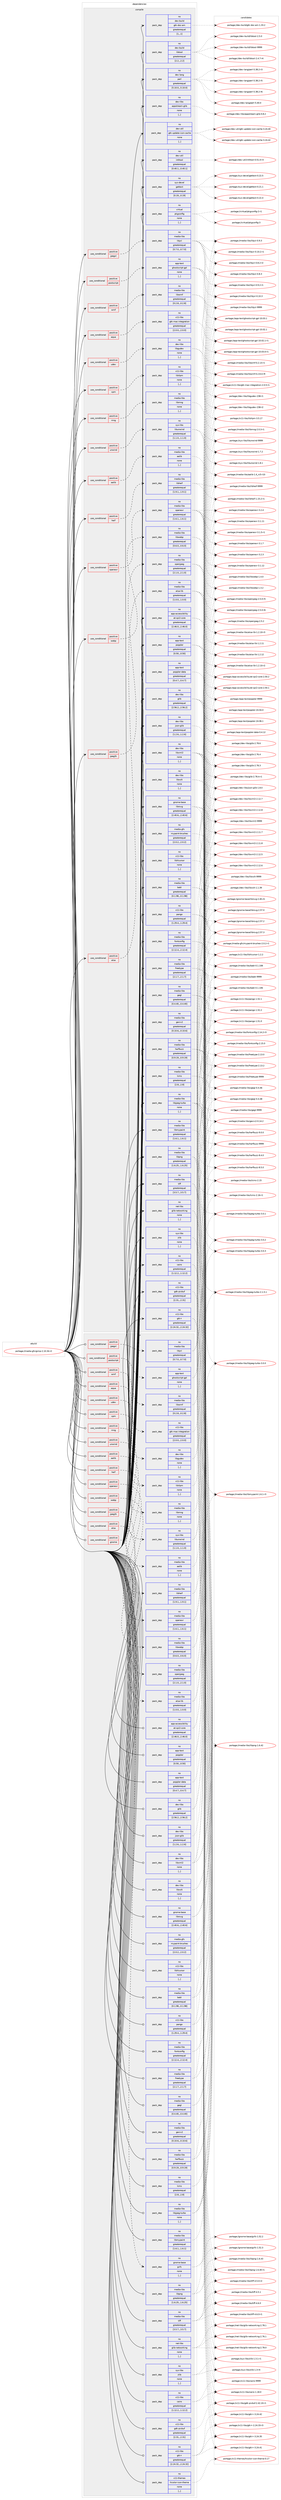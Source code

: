 digraph prolog {

# *************
# Graph options
# *************

newrank=true;
concentrate=true;
compound=true;
graph [rankdir=LR,fontname=Helvetica,fontsize=10,ranksep=1.5];#, ranksep=2.5, nodesep=0.2];
edge  [arrowhead=vee];
node  [fontname=Helvetica,fontsize=10];

# **********
# The ebuild
# **********

subgraph cluster_leftcol {
color=gray;
rank=same;
label=<<i>ebuild</i>>;
id [label="portage://media-gfx/gimp-2.10.34-r2", color=red, width=4, href="../media-gfx/gimp-2.10.34-r2.svg"];
}

# ****************
# The dependencies
# ****************

subgraph cluster_midcol {
color=gray;
label=<<i>dependencies</i>>;
subgraph cluster_compile {
fillcolor="#eeeeee";
style=filled;
label=<<i>compile</i>>;
subgraph cond70962 {
dependency281883 [label=<<TABLE BORDER="0" CELLBORDER="1" CELLSPACING="0" CELLPADDING="4"><TR><TD ROWSPAN="3" CELLPADDING="10">use_conditional</TD></TR><TR><TD>positive</TD></TR><TR><TD>aalib</TD></TR></TABLE>>, shape=none, color=red];
subgraph pack208640 {
dependency281884 [label=<<TABLE BORDER="0" CELLBORDER="1" CELLSPACING="0" CELLPADDING="4" WIDTH="220"><TR><TD ROWSPAN="6" CELLPADDING="30">pack_dep</TD></TR><TR><TD WIDTH="110">no</TD></TR><TR><TD>media-libs</TD></TR><TR><TD>aalib</TD></TR><TR><TD>none</TD></TR><TR><TD>[,,]</TD></TR></TABLE>>, shape=none, color=blue];
}
dependency281883:e -> dependency281884:w [weight=20,style="dashed",arrowhead="vee"];
}
id:e -> dependency281883:w [weight=20,style="solid",arrowhead="vee"];
subgraph cond70963 {
dependency281885 [label=<<TABLE BORDER="0" CELLBORDER="1" CELLSPACING="0" CELLPADDING="4"><TR><TD ROWSPAN="3" CELLPADDING="10">use_conditional</TD></TR><TR><TD>positive</TD></TR><TR><TD>alsa</TD></TR></TABLE>>, shape=none, color=red];
subgraph pack208641 {
dependency281886 [label=<<TABLE BORDER="0" CELLBORDER="1" CELLSPACING="0" CELLPADDING="4" WIDTH="220"><TR><TD ROWSPAN="6" CELLPADDING="30">pack_dep</TD></TR><TR><TD WIDTH="110">no</TD></TR><TR><TD>media-libs</TD></TR><TR><TD>alsa-lib</TD></TR><TR><TD>greaterequal</TD></TR><TR><TD>[1.0.0,,,1.0.0]</TD></TR></TABLE>>, shape=none, color=blue];
}
dependency281885:e -> dependency281886:w [weight=20,style="dashed",arrowhead="vee"];
}
id:e -> dependency281885:w [weight=20,style="solid",arrowhead="vee"];
subgraph cond70964 {
dependency281887 [label=<<TABLE BORDER="0" CELLBORDER="1" CELLSPACING="0" CELLPADDING="4"><TR><TD ROWSPAN="3" CELLPADDING="10">use_conditional</TD></TR><TR><TD>positive</TD></TR><TR><TD>aqua</TD></TR></TABLE>>, shape=none, color=red];
subgraph pack208642 {
dependency281888 [label=<<TABLE BORDER="0" CELLBORDER="1" CELLSPACING="0" CELLPADDING="4" WIDTH="220"><TR><TD ROWSPAN="6" CELLPADDING="30">pack_dep</TD></TR><TR><TD WIDTH="110">no</TD></TR><TR><TD>x11-libs</TD></TR><TR><TD>gtk-mac-integration</TD></TR><TR><TD>greaterequal</TD></TR><TR><TD>[2.0.0,,,2.0.0]</TD></TR></TABLE>>, shape=none, color=blue];
}
dependency281887:e -> dependency281888:w [weight=20,style="dashed",arrowhead="vee"];
}
id:e -> dependency281887:w [weight=20,style="solid",arrowhead="vee"];
subgraph cond70965 {
dependency281889 [label=<<TABLE BORDER="0" CELLBORDER="1" CELLSPACING="0" CELLPADDING="4"><TR><TD ROWSPAN="3" CELLPADDING="10">use_conditional</TD></TR><TR><TD>positive</TD></TR><TR><TD>heif</TD></TR></TABLE>>, shape=none, color=red];
subgraph pack208643 {
dependency281890 [label=<<TABLE BORDER="0" CELLBORDER="1" CELLSPACING="0" CELLPADDING="4" WIDTH="220"><TR><TD ROWSPAN="6" CELLPADDING="30">pack_dep</TD></TR><TR><TD WIDTH="110">no</TD></TR><TR><TD>media-libs</TD></TR><TR><TD>libheif</TD></TR><TR><TD>greaterequal</TD></TR><TR><TD>[1.9.1,,,1.9.1]</TD></TR></TABLE>>, shape=none, color=blue];
}
dependency281889:e -> dependency281890:w [weight=20,style="dashed",arrowhead="vee"];
}
id:e -> dependency281889:w [weight=20,style="solid",arrowhead="vee"];
subgraph cond70966 {
dependency281891 [label=<<TABLE BORDER="0" CELLBORDER="1" CELLSPACING="0" CELLPADDING="4"><TR><TD ROWSPAN="3" CELLPADDING="10">use_conditional</TD></TR><TR><TD>positive</TD></TR><TR><TD>jpeg2k</TD></TR></TABLE>>, shape=none, color=red];
subgraph pack208644 {
dependency281892 [label=<<TABLE BORDER="0" CELLBORDER="1" CELLSPACING="0" CELLPADDING="4" WIDTH="220"><TR><TD ROWSPAN="6" CELLPADDING="30">pack_dep</TD></TR><TR><TD WIDTH="110">no</TD></TR><TR><TD>media-libs</TD></TR><TR><TD>openjpeg</TD></TR><TR><TD>greaterequal</TD></TR><TR><TD>[2.1.0,,,2.1.0]</TD></TR></TABLE>>, shape=none, color=blue];
}
dependency281891:e -> dependency281892:w [weight=20,style="dashed",arrowhead="vee"];
}
id:e -> dependency281891:w [weight=20,style="solid",arrowhead="vee"];
subgraph cond70967 {
dependency281893 [label=<<TABLE BORDER="0" CELLBORDER="1" CELLSPACING="0" CELLPADDING="4"><TR><TD ROWSPAN="3" CELLPADDING="10">use_conditional</TD></TR><TR><TD>positive</TD></TR><TR><TD>jpegxl</TD></TR></TABLE>>, shape=none, color=red];
subgraph pack208645 {
dependency281894 [label=<<TABLE BORDER="0" CELLBORDER="1" CELLSPACING="0" CELLPADDING="4" WIDTH="220"><TR><TD ROWSPAN="6" CELLPADDING="30">pack_dep</TD></TR><TR><TD WIDTH="110">no</TD></TR><TR><TD>media-libs</TD></TR><TR><TD>libjxl</TD></TR><TR><TD>greaterequal</TD></TR><TR><TD>[0.7.0,,,0.7.0]</TD></TR></TABLE>>, shape=none, color=blue];
}
dependency281893:e -> dependency281894:w [weight=20,style="dashed",arrowhead="vee"];
}
id:e -> dependency281893:w [weight=20,style="solid",arrowhead="vee"];
subgraph cond70968 {
dependency281895 [label=<<TABLE BORDER="0" CELLBORDER="1" CELLSPACING="0" CELLPADDING="4"><TR><TD ROWSPAN="3" CELLPADDING="10">use_conditional</TD></TR><TR><TD>positive</TD></TR><TR><TD>mng</TD></TR></TABLE>>, shape=none, color=red];
subgraph pack208646 {
dependency281896 [label=<<TABLE BORDER="0" CELLBORDER="1" CELLSPACING="0" CELLPADDING="4" WIDTH="220"><TR><TD ROWSPAN="6" CELLPADDING="30">pack_dep</TD></TR><TR><TD WIDTH="110">no</TD></TR><TR><TD>media-libs</TD></TR><TR><TD>libmng</TD></TR><TR><TD>none</TD></TR><TR><TD>[,,]</TD></TR></TABLE>>, shape=none, color=blue];
}
dependency281895:e -> dependency281896:w [weight=20,style="dashed",arrowhead="vee"];
}
id:e -> dependency281895:w [weight=20,style="solid",arrowhead="vee"];
subgraph cond70969 {
dependency281897 [label=<<TABLE BORDER="0" CELLBORDER="1" CELLSPACING="0" CELLPADDING="4"><TR><TD ROWSPAN="3" CELLPADDING="10">use_conditional</TD></TR><TR><TD>positive</TD></TR><TR><TD>openexr</TD></TR></TABLE>>, shape=none, color=red];
subgraph pack208647 {
dependency281898 [label=<<TABLE BORDER="0" CELLBORDER="1" CELLSPACING="0" CELLPADDING="4" WIDTH="220"><TR><TD ROWSPAN="6" CELLPADDING="30">pack_dep</TD></TR><TR><TD WIDTH="110">no</TD></TR><TR><TD>media-libs</TD></TR><TR><TD>openexr</TD></TR><TR><TD>greaterequal</TD></TR><TR><TD>[1.6.1,,,1.6.1]</TD></TR></TABLE>>, shape=none, color=blue];
}
dependency281897:e -> dependency281898:w [weight=20,style="dashed",arrowhead="vee"];
}
id:e -> dependency281897:w [weight=20,style="solid",arrowhead="vee"];
subgraph cond70970 {
dependency281899 [label=<<TABLE BORDER="0" CELLBORDER="1" CELLSPACING="0" CELLPADDING="4"><TR><TD ROWSPAN="3" CELLPADDING="10">use_conditional</TD></TR><TR><TD>positive</TD></TR><TR><TD>postscript</TD></TR></TABLE>>, shape=none, color=red];
subgraph pack208648 {
dependency281900 [label=<<TABLE BORDER="0" CELLBORDER="1" CELLSPACING="0" CELLPADDING="4" WIDTH="220"><TR><TD ROWSPAN="6" CELLPADDING="30">pack_dep</TD></TR><TR><TD WIDTH="110">no</TD></TR><TR><TD>app-text</TD></TR><TR><TD>ghostscript-gpl</TD></TR><TR><TD>none</TD></TR><TR><TD>[,,]</TD></TR></TABLE>>, shape=none, color=blue];
}
dependency281899:e -> dependency281900:w [weight=20,style="dashed",arrowhead="vee"];
}
id:e -> dependency281899:w [weight=20,style="solid",arrowhead="vee"];
subgraph cond70971 {
dependency281901 [label=<<TABLE BORDER="0" CELLBORDER="1" CELLSPACING="0" CELLPADDING="4"><TR><TD ROWSPAN="3" CELLPADDING="10">use_conditional</TD></TR><TR><TD>positive</TD></TR><TR><TD>udev</TD></TR></TABLE>>, shape=none, color=red];
subgraph pack208649 {
dependency281902 [label=<<TABLE BORDER="0" CELLBORDER="1" CELLSPACING="0" CELLPADDING="4" WIDTH="220"><TR><TD ROWSPAN="6" CELLPADDING="30">pack_dep</TD></TR><TR><TD WIDTH="110">no</TD></TR><TR><TD>dev-libs</TD></TR><TR><TD>libgudev</TD></TR><TR><TD>none</TD></TR><TR><TD>[,,]</TD></TR></TABLE>>, shape=none, color=blue];
}
dependency281901:e -> dependency281902:w [weight=20,style="dashed",arrowhead="vee"];
}
id:e -> dependency281901:w [weight=20,style="solid",arrowhead="vee"];
subgraph cond70972 {
dependency281903 [label=<<TABLE BORDER="0" CELLBORDER="1" CELLSPACING="0" CELLPADDING="4"><TR><TD ROWSPAN="3" CELLPADDING="10">use_conditional</TD></TR><TR><TD>positive</TD></TR><TR><TD>unwind</TD></TR></TABLE>>, shape=none, color=red];
subgraph pack208650 {
dependency281904 [label=<<TABLE BORDER="0" CELLBORDER="1" CELLSPACING="0" CELLPADDING="4" WIDTH="220"><TR><TD ROWSPAN="6" CELLPADDING="30">pack_dep</TD></TR><TR><TD WIDTH="110">no</TD></TR><TR><TD>sys-libs</TD></TR><TR><TD>libunwind</TD></TR><TR><TD>greaterequal</TD></TR><TR><TD>[1.1.0,,,1.1.0]</TD></TR></TABLE>>, shape=none, color=blue];
}
dependency281903:e -> dependency281904:w [weight=20,style="dashed",arrowhead="vee"];
}
id:e -> dependency281903:w [weight=20,style="solid",arrowhead="vee"];
subgraph cond70973 {
dependency281905 [label=<<TABLE BORDER="0" CELLBORDER="1" CELLSPACING="0" CELLPADDING="4"><TR><TD ROWSPAN="3" CELLPADDING="10">use_conditional</TD></TR><TR><TD>positive</TD></TR><TR><TD>webp</TD></TR></TABLE>>, shape=none, color=red];
subgraph pack208651 {
dependency281906 [label=<<TABLE BORDER="0" CELLBORDER="1" CELLSPACING="0" CELLPADDING="4" WIDTH="220"><TR><TD ROWSPAN="6" CELLPADDING="30">pack_dep</TD></TR><TR><TD WIDTH="110">no</TD></TR><TR><TD>media-libs</TD></TR><TR><TD>libwebp</TD></TR><TR><TD>greaterequal</TD></TR><TR><TD>[0.6.0,,,0.6.0]</TD></TR></TABLE>>, shape=none, color=blue];
}
dependency281905:e -> dependency281906:w [weight=20,style="dashed",arrowhead="vee"];
}
id:e -> dependency281905:w [weight=20,style="solid",arrowhead="vee"];
subgraph cond70974 {
dependency281907 [label=<<TABLE BORDER="0" CELLBORDER="1" CELLSPACING="0" CELLPADDING="4"><TR><TD ROWSPAN="3" CELLPADDING="10">use_conditional</TD></TR><TR><TD>positive</TD></TR><TR><TD>wmf</TD></TR></TABLE>>, shape=none, color=red];
subgraph pack208652 {
dependency281908 [label=<<TABLE BORDER="0" CELLBORDER="1" CELLSPACING="0" CELLPADDING="4" WIDTH="220"><TR><TD ROWSPAN="6" CELLPADDING="30">pack_dep</TD></TR><TR><TD WIDTH="110">no</TD></TR><TR><TD>media-libs</TD></TR><TR><TD>libwmf</TD></TR><TR><TD>greaterequal</TD></TR><TR><TD>[0.2.8,,,0.2.8]</TD></TR></TABLE>>, shape=none, color=blue];
}
dependency281907:e -> dependency281908:w [weight=20,style="dashed",arrowhead="vee"];
}
id:e -> dependency281907:w [weight=20,style="solid",arrowhead="vee"];
subgraph cond70975 {
dependency281909 [label=<<TABLE BORDER="0" CELLBORDER="1" CELLSPACING="0" CELLPADDING="4"><TR><TD ROWSPAN="3" CELLPADDING="10">use_conditional</TD></TR><TR><TD>positive</TD></TR><TR><TD>xpm</TD></TR></TABLE>>, shape=none, color=red];
subgraph pack208653 {
dependency281910 [label=<<TABLE BORDER="0" CELLBORDER="1" CELLSPACING="0" CELLPADDING="4" WIDTH="220"><TR><TD ROWSPAN="6" CELLPADDING="30">pack_dep</TD></TR><TR><TD WIDTH="110">no</TD></TR><TR><TD>x11-libs</TD></TR><TR><TD>libXpm</TD></TR><TR><TD>none</TD></TR><TR><TD>[,,]</TD></TR></TABLE>>, shape=none, color=blue];
}
dependency281909:e -> dependency281910:w [weight=20,style="dashed",arrowhead="vee"];
}
id:e -> dependency281909:w [weight=20,style="solid",arrowhead="vee"];
subgraph pack208654 {
dependency281911 [label=<<TABLE BORDER="0" CELLBORDER="1" CELLSPACING="0" CELLPADDING="4" WIDTH="220"><TR><TD ROWSPAN="6" CELLPADDING="30">pack_dep</TD></TR><TR><TD WIDTH="110">no</TD></TR><TR><TD>app-accessibility</TD></TR><TR><TD>at-spi2-core</TD></TR><TR><TD>greaterequal</TD></TR><TR><TD>[2.46.0,,,2.46.0]</TD></TR></TABLE>>, shape=none, color=blue];
}
id:e -> dependency281911:w [weight=20,style="solid",arrowhead="vee"];
subgraph pack208655 {
dependency281912 [label=<<TABLE BORDER="0" CELLBORDER="1" CELLSPACING="0" CELLPADDING="4" WIDTH="220"><TR><TD ROWSPAN="6" CELLPADDING="30">pack_dep</TD></TR><TR><TD WIDTH="110">no</TD></TR><TR><TD>app-text</TD></TR><TR><TD>poppler</TD></TR><TR><TD>greaterequal</TD></TR><TR><TD>[0.50,,,0.50]</TD></TR></TABLE>>, shape=none, color=blue];
}
id:e -> dependency281912:w [weight=20,style="solid",arrowhead="vee"];
subgraph pack208656 {
dependency281913 [label=<<TABLE BORDER="0" CELLBORDER="1" CELLSPACING="0" CELLPADDING="4" WIDTH="220"><TR><TD ROWSPAN="6" CELLPADDING="30">pack_dep</TD></TR><TR><TD WIDTH="110">no</TD></TR><TR><TD>app-text</TD></TR><TR><TD>poppler-data</TD></TR><TR><TD>greaterequal</TD></TR><TR><TD>[0.4.7,,,0.4.7]</TD></TR></TABLE>>, shape=none, color=blue];
}
id:e -> dependency281913:w [weight=20,style="solid",arrowhead="vee"];
subgraph pack208657 {
dependency281914 [label=<<TABLE BORDER="0" CELLBORDER="1" CELLSPACING="0" CELLPADDING="4" WIDTH="220"><TR><TD ROWSPAN="6" CELLPADDING="30">pack_dep</TD></TR><TR><TD WIDTH="110">no</TD></TR><TR><TD>dev-build</TD></TR><TR><TD>gtk-doc-am</TD></TR><TR><TD>greaterequal</TD></TR><TR><TD>[1,,,1]</TD></TR></TABLE>>, shape=none, color=blue];
}
id:e -> dependency281914:w [weight=20,style="solid",arrowhead="vee"];
subgraph pack208658 {
dependency281915 [label=<<TABLE BORDER="0" CELLBORDER="1" CELLSPACING="0" CELLPADDING="4" WIDTH="220"><TR><TD ROWSPAN="6" CELLPADDING="30">pack_dep</TD></TR><TR><TD WIDTH="110">no</TD></TR><TR><TD>dev-build</TD></TR><TR><TD>libtool</TD></TR><TR><TD>greaterequal</TD></TR><TR><TD>[2.2,,,2.2]</TD></TR></TABLE>>, shape=none, color=blue];
}
id:e -> dependency281915:w [weight=20,style="solid",arrowhead="vee"];
subgraph pack208659 {
dependency281916 [label=<<TABLE BORDER="0" CELLBORDER="1" CELLSPACING="0" CELLPADDING="4" WIDTH="220"><TR><TD ROWSPAN="6" CELLPADDING="30">pack_dep</TD></TR><TR><TD WIDTH="110">no</TD></TR><TR><TD>dev-lang</TD></TR><TR><TD>perl</TD></TR><TR><TD>greaterequal</TD></TR><TR><TD>[5.10.0,,,5.10.0]</TD></TR></TABLE>>, shape=none, color=blue];
}
id:e -> dependency281916:w [weight=20,style="solid",arrowhead="vee"];
subgraph pack208660 {
dependency281917 [label=<<TABLE BORDER="0" CELLBORDER="1" CELLSPACING="0" CELLPADDING="4" WIDTH="220"><TR><TD ROWSPAN="6" CELLPADDING="30">pack_dep</TD></TR><TR><TD WIDTH="110">no</TD></TR><TR><TD>dev-libs</TD></TR><TR><TD>appstream-glib</TD></TR><TR><TD>none</TD></TR><TR><TD>[,,]</TD></TR></TABLE>>, shape=none, color=blue];
}
id:e -> dependency281917:w [weight=20,style="solid",arrowhead="vee"];
subgraph pack208661 {
dependency281918 [label=<<TABLE BORDER="0" CELLBORDER="1" CELLSPACING="0" CELLPADDING="4" WIDTH="220"><TR><TD ROWSPAN="6" CELLPADDING="30">pack_dep</TD></TR><TR><TD WIDTH="110">no</TD></TR><TR><TD>dev-libs</TD></TR><TR><TD>glib</TD></TR><TR><TD>greaterequal</TD></TR><TR><TD>[2.56.2,,,2.56.2]</TD></TR></TABLE>>, shape=none, color=blue];
}
id:e -> dependency281918:w [weight=20,style="solid",arrowhead="vee"];
subgraph pack208662 {
dependency281919 [label=<<TABLE BORDER="0" CELLBORDER="1" CELLSPACING="0" CELLPADDING="4" WIDTH="220"><TR><TD ROWSPAN="6" CELLPADDING="30">pack_dep</TD></TR><TR><TD WIDTH="110">no</TD></TR><TR><TD>dev-libs</TD></TR><TR><TD>json-glib</TD></TR><TR><TD>greaterequal</TD></TR><TR><TD>[1.2.6,,,1.2.6]</TD></TR></TABLE>>, shape=none, color=blue];
}
id:e -> dependency281919:w [weight=20,style="solid",arrowhead="vee"];
subgraph pack208663 {
dependency281920 [label=<<TABLE BORDER="0" CELLBORDER="1" CELLSPACING="0" CELLPADDING="4" WIDTH="220"><TR><TD ROWSPAN="6" CELLPADDING="30">pack_dep</TD></TR><TR><TD WIDTH="110">no</TD></TR><TR><TD>dev-libs</TD></TR><TR><TD>libxml2</TD></TR><TR><TD>none</TD></TR><TR><TD>[,,]</TD></TR></TABLE>>, shape=none, color=blue];
}
id:e -> dependency281920:w [weight=20,style="solid",arrowhead="vee"];
subgraph pack208664 {
dependency281921 [label=<<TABLE BORDER="0" CELLBORDER="1" CELLSPACING="0" CELLPADDING="4" WIDTH="220"><TR><TD ROWSPAN="6" CELLPADDING="30">pack_dep</TD></TR><TR><TD WIDTH="110">no</TD></TR><TR><TD>dev-libs</TD></TR><TR><TD>libxslt</TD></TR><TR><TD>none</TD></TR><TR><TD>[,,]</TD></TR></TABLE>>, shape=none, color=blue];
}
id:e -> dependency281921:w [weight=20,style="solid",arrowhead="vee"];
subgraph pack208665 {
dependency281922 [label=<<TABLE BORDER="0" CELLBORDER="1" CELLSPACING="0" CELLPADDING="4" WIDTH="220"><TR><TD ROWSPAN="6" CELLPADDING="30">pack_dep</TD></TR><TR><TD WIDTH="110">no</TD></TR><TR><TD>dev-util</TD></TR><TR><TD>gtk-update-icon-cache</TD></TR><TR><TD>none</TD></TR><TR><TD>[,,]</TD></TR></TABLE>>, shape=none, color=blue];
}
id:e -> dependency281922:w [weight=20,style="solid",arrowhead="vee"];
subgraph pack208666 {
dependency281923 [label=<<TABLE BORDER="0" CELLBORDER="1" CELLSPACING="0" CELLPADDING="4" WIDTH="220"><TR><TD ROWSPAN="6" CELLPADDING="30">pack_dep</TD></TR><TR><TD WIDTH="110">no</TD></TR><TR><TD>dev-util</TD></TR><TR><TD>intltool</TD></TR><TR><TD>greaterequal</TD></TR><TR><TD>[0.40.1,,,0.40.1]</TD></TR></TABLE>>, shape=none, color=blue];
}
id:e -> dependency281923:w [weight=20,style="solid",arrowhead="vee"];
subgraph pack208667 {
dependency281924 [label=<<TABLE BORDER="0" CELLBORDER="1" CELLSPACING="0" CELLPADDING="4" WIDTH="220"><TR><TD ROWSPAN="6" CELLPADDING="30">pack_dep</TD></TR><TR><TD WIDTH="110">no</TD></TR><TR><TD>gnome-base</TD></TR><TR><TD>librsvg</TD></TR><TR><TD>greaterequal</TD></TR><TR><TD>[2.40.6,,,2.40.6]</TD></TR></TABLE>>, shape=none, color=blue];
}
id:e -> dependency281924:w [weight=20,style="solid",arrowhead="vee"];
subgraph pack208668 {
dependency281925 [label=<<TABLE BORDER="0" CELLBORDER="1" CELLSPACING="0" CELLPADDING="4" WIDTH="220"><TR><TD ROWSPAN="6" CELLPADDING="30">pack_dep</TD></TR><TR><TD WIDTH="110">no</TD></TR><TR><TD>media-gfx</TD></TR><TR><TD>mypaint-brushes</TD></TR><TR><TD>greaterequal</TD></TR><TR><TD>[2.0.2,,,2.0.2]</TD></TR></TABLE>>, shape=none, color=blue];
}
id:e -> dependency281925:w [weight=20,style="solid",arrowhead="vee"];
subgraph pack208669 {
dependency281926 [label=<<TABLE BORDER="0" CELLBORDER="1" CELLSPACING="0" CELLPADDING="4" WIDTH="220"><TR><TD ROWSPAN="6" CELLPADDING="30">pack_dep</TD></TR><TR><TD WIDTH="110">no</TD></TR><TR><TD>media-libs</TD></TR><TR><TD>babl</TD></TR><TR><TD>greaterequal</TD></TR><TR><TD>[0.1.98,,,0.1.98]</TD></TR></TABLE>>, shape=none, color=blue];
}
id:e -> dependency281926:w [weight=20,style="solid",arrowhead="vee"];
subgraph pack208670 {
dependency281927 [label=<<TABLE BORDER="0" CELLBORDER="1" CELLSPACING="0" CELLPADDING="4" WIDTH="220"><TR><TD ROWSPAN="6" CELLPADDING="30">pack_dep</TD></TR><TR><TD WIDTH="110">no</TD></TR><TR><TD>media-libs</TD></TR><TR><TD>fontconfig</TD></TR><TR><TD>greaterequal</TD></TR><TR><TD>[2.12.4,,,2.12.4]</TD></TR></TABLE>>, shape=none, color=blue];
}
id:e -> dependency281927:w [weight=20,style="solid",arrowhead="vee"];
subgraph pack208671 {
dependency281928 [label=<<TABLE BORDER="0" CELLBORDER="1" CELLSPACING="0" CELLPADDING="4" WIDTH="220"><TR><TD ROWSPAN="6" CELLPADDING="30">pack_dep</TD></TR><TR><TD WIDTH="110">no</TD></TR><TR><TD>media-libs</TD></TR><TR><TD>freetype</TD></TR><TR><TD>greaterequal</TD></TR><TR><TD>[2.1.7,,,2.1.7]</TD></TR></TABLE>>, shape=none, color=blue];
}
id:e -> dependency281928:w [weight=20,style="solid",arrowhead="vee"];
subgraph pack208672 {
dependency281929 [label=<<TABLE BORDER="0" CELLBORDER="1" CELLSPACING="0" CELLPADDING="4" WIDTH="220"><TR><TD ROWSPAN="6" CELLPADDING="30">pack_dep</TD></TR><TR><TD WIDTH="110">no</TD></TR><TR><TD>media-libs</TD></TR><TR><TD>gegl</TD></TR><TR><TD>greaterequal</TD></TR><TR><TD>[0.4.40,,,0.4.40]</TD></TR></TABLE>>, shape=none, color=blue];
}
id:e -> dependency281929:w [weight=20,style="solid",arrowhead="vee"];
subgraph pack208673 {
dependency281930 [label=<<TABLE BORDER="0" CELLBORDER="1" CELLSPACING="0" CELLPADDING="4" WIDTH="220"><TR><TD ROWSPAN="6" CELLPADDING="30">pack_dep</TD></TR><TR><TD WIDTH="110">no</TD></TR><TR><TD>media-libs</TD></TR><TR><TD>gexiv2</TD></TR><TR><TD>greaterequal</TD></TR><TR><TD>[0.10.6,,,0.10.6]</TD></TR></TABLE>>, shape=none, color=blue];
}
id:e -> dependency281930:w [weight=20,style="solid",arrowhead="vee"];
subgraph pack208674 {
dependency281931 [label=<<TABLE BORDER="0" CELLBORDER="1" CELLSPACING="0" CELLPADDING="4" WIDTH="220"><TR><TD ROWSPAN="6" CELLPADDING="30">pack_dep</TD></TR><TR><TD WIDTH="110">no</TD></TR><TR><TD>media-libs</TD></TR><TR><TD>harfbuzz</TD></TR><TR><TD>greaterequal</TD></TR><TR><TD>[0.9.19,,,0.9.19]</TD></TR></TABLE>>, shape=none, color=blue];
}
id:e -> dependency281931:w [weight=20,style="solid",arrowhead="vee"];
subgraph pack208675 {
dependency281932 [label=<<TABLE BORDER="0" CELLBORDER="1" CELLSPACING="0" CELLPADDING="4" WIDTH="220"><TR><TD ROWSPAN="6" CELLPADDING="30">pack_dep</TD></TR><TR><TD WIDTH="110">no</TD></TR><TR><TD>media-libs</TD></TR><TR><TD>lcms</TD></TR><TR><TD>greaterequal</TD></TR><TR><TD>[2.8,,,2.8]</TD></TR></TABLE>>, shape=none, color=blue];
}
id:e -> dependency281932:w [weight=20,style="solid",arrowhead="vee"];
subgraph pack208676 {
dependency281933 [label=<<TABLE BORDER="0" CELLBORDER="1" CELLSPACING="0" CELLPADDING="4" WIDTH="220"><TR><TD ROWSPAN="6" CELLPADDING="30">pack_dep</TD></TR><TR><TD WIDTH="110">no</TD></TR><TR><TD>media-libs</TD></TR><TR><TD>libjpeg-turbo</TD></TR><TR><TD>none</TD></TR><TR><TD>[,,]</TD></TR></TABLE>>, shape=none, color=blue];
}
id:e -> dependency281933:w [weight=20,style="solid",arrowhead="vee"];
subgraph pack208677 {
dependency281934 [label=<<TABLE BORDER="0" CELLBORDER="1" CELLSPACING="0" CELLPADDING="4" WIDTH="220"><TR><TD ROWSPAN="6" CELLPADDING="30">pack_dep</TD></TR><TR><TD WIDTH="110">no</TD></TR><TR><TD>media-libs</TD></TR><TR><TD>libmypaint</TD></TR><TR><TD>greaterequal</TD></TR><TR><TD>[1.6.1,,,1.6.1]</TD></TR></TABLE>>, shape=none, color=blue];
}
id:e -> dependency281934:w [weight=20,style="solid",arrowhead="vee"];
subgraph pack208678 {
dependency281935 [label=<<TABLE BORDER="0" CELLBORDER="1" CELLSPACING="0" CELLPADDING="4" WIDTH="220"><TR><TD ROWSPAN="6" CELLPADDING="30">pack_dep</TD></TR><TR><TD WIDTH="110">no</TD></TR><TR><TD>media-libs</TD></TR><TR><TD>libpng</TD></TR><TR><TD>greaterequal</TD></TR><TR><TD>[1.6.25,,,1.6.25]</TD></TR></TABLE>>, shape=none, color=blue];
}
id:e -> dependency281935:w [weight=20,style="solid",arrowhead="vee"];
subgraph pack208679 {
dependency281936 [label=<<TABLE BORDER="0" CELLBORDER="1" CELLSPACING="0" CELLPADDING="4" WIDTH="220"><TR><TD ROWSPAN="6" CELLPADDING="30">pack_dep</TD></TR><TR><TD WIDTH="110">no</TD></TR><TR><TD>media-libs</TD></TR><TR><TD>tiff</TD></TR><TR><TD>greaterequal</TD></TR><TR><TD>[3.5.7,,,3.5.7]</TD></TR></TABLE>>, shape=none, color=blue];
}
id:e -> dependency281936:w [weight=20,style="solid",arrowhead="vee"];
subgraph pack208680 {
dependency281937 [label=<<TABLE BORDER="0" CELLBORDER="1" CELLSPACING="0" CELLPADDING="4" WIDTH="220"><TR><TD ROWSPAN="6" CELLPADDING="30">pack_dep</TD></TR><TR><TD WIDTH="110">no</TD></TR><TR><TD>net-libs</TD></TR><TR><TD>glib-networking</TD></TR><TR><TD>none</TD></TR><TR><TD>[,,]</TD></TR></TABLE>>, shape=none, color=blue];
}
id:e -> dependency281937:w [weight=20,style="solid",arrowhead="vee"];
subgraph pack208681 {
dependency281938 [label=<<TABLE BORDER="0" CELLBORDER="1" CELLSPACING="0" CELLPADDING="4" WIDTH="220"><TR><TD ROWSPAN="6" CELLPADDING="30">pack_dep</TD></TR><TR><TD WIDTH="110">no</TD></TR><TR><TD>sys-devel</TD></TR><TR><TD>gettext</TD></TR><TR><TD>greaterequal</TD></TR><TR><TD>[0.19,,,0.19]</TD></TR></TABLE>>, shape=none, color=blue];
}
id:e -> dependency281938:w [weight=20,style="solid",arrowhead="vee"];
subgraph pack208682 {
dependency281939 [label=<<TABLE BORDER="0" CELLBORDER="1" CELLSPACING="0" CELLPADDING="4" WIDTH="220"><TR><TD ROWSPAN="6" CELLPADDING="30">pack_dep</TD></TR><TR><TD WIDTH="110">no</TD></TR><TR><TD>sys-libs</TD></TR><TR><TD>zlib</TD></TR><TR><TD>none</TD></TR><TR><TD>[,,]</TD></TR></TABLE>>, shape=none, color=blue];
}
id:e -> dependency281939:w [weight=20,style="solid",arrowhead="vee"];
subgraph pack208683 {
dependency281940 [label=<<TABLE BORDER="0" CELLBORDER="1" CELLSPACING="0" CELLPADDING="4" WIDTH="220"><TR><TD ROWSPAN="6" CELLPADDING="30">pack_dep</TD></TR><TR><TD WIDTH="110">no</TD></TR><TR><TD>virtual</TD></TR><TR><TD>pkgconfig</TD></TR><TR><TD>none</TD></TR><TR><TD>[,,]</TD></TR></TABLE>>, shape=none, color=blue];
}
id:e -> dependency281940:w [weight=20,style="solid",arrowhead="vee"];
subgraph pack208684 {
dependency281941 [label=<<TABLE BORDER="0" CELLBORDER="1" CELLSPACING="0" CELLPADDING="4" WIDTH="220"><TR><TD ROWSPAN="6" CELLPADDING="30">pack_dep</TD></TR><TR><TD WIDTH="110">no</TD></TR><TR><TD>x11-libs</TD></TR><TR><TD>cairo</TD></TR><TR><TD>greaterequal</TD></TR><TR><TD>[1.12.2,,,1.12.2]</TD></TR></TABLE>>, shape=none, color=blue];
}
id:e -> dependency281941:w [weight=20,style="solid",arrowhead="vee"];
subgraph pack208685 {
dependency281942 [label=<<TABLE BORDER="0" CELLBORDER="1" CELLSPACING="0" CELLPADDING="4" WIDTH="220"><TR><TD ROWSPAN="6" CELLPADDING="30">pack_dep</TD></TR><TR><TD WIDTH="110">no</TD></TR><TR><TD>x11-libs</TD></TR><TR><TD>gdk-pixbuf</TD></TR><TR><TD>greaterequal</TD></TR><TR><TD>[2.31,,,2.31]</TD></TR></TABLE>>, shape=none, color=blue];
}
id:e -> dependency281942:w [weight=20,style="solid",arrowhead="vee"];
subgraph pack208686 {
dependency281943 [label=<<TABLE BORDER="0" CELLBORDER="1" CELLSPACING="0" CELLPADDING="4" WIDTH="220"><TR><TD ROWSPAN="6" CELLPADDING="30">pack_dep</TD></TR><TR><TD WIDTH="110">no</TD></TR><TR><TD>x11-libs</TD></TR><TR><TD>gtk+</TD></TR><TR><TD>greaterequal</TD></TR><TR><TD>[2.24.32,,,2.24.32]</TD></TR></TABLE>>, shape=none, color=blue];
}
id:e -> dependency281943:w [weight=20,style="solid",arrowhead="vee"];
subgraph pack208687 {
dependency281944 [label=<<TABLE BORDER="0" CELLBORDER="1" CELLSPACING="0" CELLPADDING="4" WIDTH="220"><TR><TD ROWSPAN="6" CELLPADDING="30">pack_dep</TD></TR><TR><TD WIDTH="110">no</TD></TR><TR><TD>x11-libs</TD></TR><TR><TD>libXcursor</TD></TR><TR><TD>none</TD></TR><TR><TD>[,,]</TD></TR></TABLE>>, shape=none, color=blue];
}
id:e -> dependency281944:w [weight=20,style="solid",arrowhead="vee"];
subgraph pack208688 {
dependency281945 [label=<<TABLE BORDER="0" CELLBORDER="1" CELLSPACING="0" CELLPADDING="4" WIDTH="220"><TR><TD ROWSPAN="6" CELLPADDING="30">pack_dep</TD></TR><TR><TD WIDTH="110">no</TD></TR><TR><TD>x11-libs</TD></TR><TR><TD>pango</TD></TR><TR><TD>greaterequal</TD></TR><TR><TD>[1.29.4,,,1.29.4]</TD></TR></TABLE>>, shape=none, color=blue];
}
id:e -> dependency281945:w [weight=20,style="solid",arrowhead="vee"];
}
subgraph cluster_compileandrun {
fillcolor="#eeeeee";
style=filled;
label=<<i>compile and run</i>>;
}
subgraph cluster_run {
fillcolor="#eeeeee";
style=filled;
label=<<i>run</i>>;
subgraph cond70976 {
dependency281946 [label=<<TABLE BORDER="0" CELLBORDER="1" CELLSPACING="0" CELLPADDING="4"><TR><TD ROWSPAN="3" CELLPADDING="10">use_conditional</TD></TR><TR><TD>positive</TD></TR><TR><TD>aalib</TD></TR></TABLE>>, shape=none, color=red];
subgraph pack208689 {
dependency281947 [label=<<TABLE BORDER="0" CELLBORDER="1" CELLSPACING="0" CELLPADDING="4" WIDTH="220"><TR><TD ROWSPAN="6" CELLPADDING="30">pack_dep</TD></TR><TR><TD WIDTH="110">no</TD></TR><TR><TD>media-libs</TD></TR><TR><TD>aalib</TD></TR><TR><TD>none</TD></TR><TR><TD>[,,]</TD></TR></TABLE>>, shape=none, color=blue];
}
dependency281946:e -> dependency281947:w [weight=20,style="dashed",arrowhead="vee"];
}
id:e -> dependency281946:w [weight=20,style="solid",arrowhead="odot"];
subgraph cond70977 {
dependency281948 [label=<<TABLE BORDER="0" CELLBORDER="1" CELLSPACING="0" CELLPADDING="4"><TR><TD ROWSPAN="3" CELLPADDING="10">use_conditional</TD></TR><TR><TD>positive</TD></TR><TR><TD>alsa</TD></TR></TABLE>>, shape=none, color=red];
subgraph pack208690 {
dependency281949 [label=<<TABLE BORDER="0" CELLBORDER="1" CELLSPACING="0" CELLPADDING="4" WIDTH="220"><TR><TD ROWSPAN="6" CELLPADDING="30">pack_dep</TD></TR><TR><TD WIDTH="110">no</TD></TR><TR><TD>media-libs</TD></TR><TR><TD>alsa-lib</TD></TR><TR><TD>greaterequal</TD></TR><TR><TD>[1.0.0,,,1.0.0]</TD></TR></TABLE>>, shape=none, color=blue];
}
dependency281948:e -> dependency281949:w [weight=20,style="dashed",arrowhead="vee"];
}
id:e -> dependency281948:w [weight=20,style="solid",arrowhead="odot"];
subgraph cond70978 {
dependency281950 [label=<<TABLE BORDER="0" CELLBORDER="1" CELLSPACING="0" CELLPADDING="4"><TR><TD ROWSPAN="3" CELLPADDING="10">use_conditional</TD></TR><TR><TD>positive</TD></TR><TR><TD>aqua</TD></TR></TABLE>>, shape=none, color=red];
subgraph pack208691 {
dependency281951 [label=<<TABLE BORDER="0" CELLBORDER="1" CELLSPACING="0" CELLPADDING="4" WIDTH="220"><TR><TD ROWSPAN="6" CELLPADDING="30">pack_dep</TD></TR><TR><TD WIDTH="110">no</TD></TR><TR><TD>x11-libs</TD></TR><TR><TD>gtk-mac-integration</TD></TR><TR><TD>greaterequal</TD></TR><TR><TD>[2.0.0,,,2.0.0]</TD></TR></TABLE>>, shape=none, color=blue];
}
dependency281950:e -> dependency281951:w [weight=20,style="dashed",arrowhead="vee"];
}
id:e -> dependency281950:w [weight=20,style="solid",arrowhead="odot"];
subgraph cond70979 {
dependency281952 [label=<<TABLE BORDER="0" CELLBORDER="1" CELLSPACING="0" CELLPADDING="4"><TR><TD ROWSPAN="3" CELLPADDING="10">use_conditional</TD></TR><TR><TD>positive</TD></TR><TR><TD>gnome</TD></TR></TABLE>>, shape=none, color=red];
subgraph pack208692 {
dependency281953 [label=<<TABLE BORDER="0" CELLBORDER="1" CELLSPACING="0" CELLPADDING="4" WIDTH="220"><TR><TD ROWSPAN="6" CELLPADDING="30">pack_dep</TD></TR><TR><TD WIDTH="110">no</TD></TR><TR><TD>gnome-base</TD></TR><TR><TD>gvfs</TD></TR><TR><TD>none</TD></TR><TR><TD>[,,]</TD></TR></TABLE>>, shape=none, color=blue];
}
dependency281952:e -> dependency281953:w [weight=20,style="dashed",arrowhead="vee"];
}
id:e -> dependency281952:w [weight=20,style="solid",arrowhead="odot"];
subgraph cond70980 {
dependency281954 [label=<<TABLE BORDER="0" CELLBORDER="1" CELLSPACING="0" CELLPADDING="4"><TR><TD ROWSPAN="3" CELLPADDING="10">use_conditional</TD></TR><TR><TD>positive</TD></TR><TR><TD>heif</TD></TR></TABLE>>, shape=none, color=red];
subgraph pack208693 {
dependency281955 [label=<<TABLE BORDER="0" CELLBORDER="1" CELLSPACING="0" CELLPADDING="4" WIDTH="220"><TR><TD ROWSPAN="6" CELLPADDING="30">pack_dep</TD></TR><TR><TD WIDTH="110">no</TD></TR><TR><TD>media-libs</TD></TR><TR><TD>libheif</TD></TR><TR><TD>greaterequal</TD></TR><TR><TD>[1.9.1,,,1.9.1]</TD></TR></TABLE>>, shape=none, color=blue];
}
dependency281954:e -> dependency281955:w [weight=20,style="dashed",arrowhead="vee"];
}
id:e -> dependency281954:w [weight=20,style="solid",arrowhead="odot"];
subgraph cond70981 {
dependency281956 [label=<<TABLE BORDER="0" CELLBORDER="1" CELLSPACING="0" CELLPADDING="4"><TR><TD ROWSPAN="3" CELLPADDING="10">use_conditional</TD></TR><TR><TD>positive</TD></TR><TR><TD>jpeg2k</TD></TR></TABLE>>, shape=none, color=red];
subgraph pack208694 {
dependency281957 [label=<<TABLE BORDER="0" CELLBORDER="1" CELLSPACING="0" CELLPADDING="4" WIDTH="220"><TR><TD ROWSPAN="6" CELLPADDING="30">pack_dep</TD></TR><TR><TD WIDTH="110">no</TD></TR><TR><TD>media-libs</TD></TR><TR><TD>openjpeg</TD></TR><TR><TD>greaterequal</TD></TR><TR><TD>[2.1.0,,,2.1.0]</TD></TR></TABLE>>, shape=none, color=blue];
}
dependency281956:e -> dependency281957:w [weight=20,style="dashed",arrowhead="vee"];
}
id:e -> dependency281956:w [weight=20,style="solid",arrowhead="odot"];
subgraph cond70982 {
dependency281958 [label=<<TABLE BORDER="0" CELLBORDER="1" CELLSPACING="0" CELLPADDING="4"><TR><TD ROWSPAN="3" CELLPADDING="10">use_conditional</TD></TR><TR><TD>positive</TD></TR><TR><TD>jpegxl</TD></TR></TABLE>>, shape=none, color=red];
subgraph pack208695 {
dependency281959 [label=<<TABLE BORDER="0" CELLBORDER="1" CELLSPACING="0" CELLPADDING="4" WIDTH="220"><TR><TD ROWSPAN="6" CELLPADDING="30">pack_dep</TD></TR><TR><TD WIDTH="110">no</TD></TR><TR><TD>media-libs</TD></TR><TR><TD>libjxl</TD></TR><TR><TD>greaterequal</TD></TR><TR><TD>[0.7.0,,,0.7.0]</TD></TR></TABLE>>, shape=none, color=blue];
}
dependency281958:e -> dependency281959:w [weight=20,style="dashed",arrowhead="vee"];
}
id:e -> dependency281958:w [weight=20,style="solid",arrowhead="odot"];
subgraph cond70983 {
dependency281960 [label=<<TABLE BORDER="0" CELLBORDER="1" CELLSPACING="0" CELLPADDING="4"><TR><TD ROWSPAN="3" CELLPADDING="10">use_conditional</TD></TR><TR><TD>positive</TD></TR><TR><TD>mng</TD></TR></TABLE>>, shape=none, color=red];
subgraph pack208696 {
dependency281961 [label=<<TABLE BORDER="0" CELLBORDER="1" CELLSPACING="0" CELLPADDING="4" WIDTH="220"><TR><TD ROWSPAN="6" CELLPADDING="30">pack_dep</TD></TR><TR><TD WIDTH="110">no</TD></TR><TR><TD>media-libs</TD></TR><TR><TD>libmng</TD></TR><TR><TD>none</TD></TR><TR><TD>[,,]</TD></TR></TABLE>>, shape=none, color=blue];
}
dependency281960:e -> dependency281961:w [weight=20,style="dashed",arrowhead="vee"];
}
id:e -> dependency281960:w [weight=20,style="solid",arrowhead="odot"];
subgraph cond70984 {
dependency281962 [label=<<TABLE BORDER="0" CELLBORDER="1" CELLSPACING="0" CELLPADDING="4"><TR><TD ROWSPAN="3" CELLPADDING="10">use_conditional</TD></TR><TR><TD>positive</TD></TR><TR><TD>openexr</TD></TR></TABLE>>, shape=none, color=red];
subgraph pack208697 {
dependency281963 [label=<<TABLE BORDER="0" CELLBORDER="1" CELLSPACING="0" CELLPADDING="4" WIDTH="220"><TR><TD ROWSPAN="6" CELLPADDING="30">pack_dep</TD></TR><TR><TD WIDTH="110">no</TD></TR><TR><TD>media-libs</TD></TR><TR><TD>openexr</TD></TR><TR><TD>greaterequal</TD></TR><TR><TD>[1.6.1,,,1.6.1]</TD></TR></TABLE>>, shape=none, color=blue];
}
dependency281962:e -> dependency281963:w [weight=20,style="dashed",arrowhead="vee"];
}
id:e -> dependency281962:w [weight=20,style="solid",arrowhead="odot"];
subgraph cond70985 {
dependency281964 [label=<<TABLE BORDER="0" CELLBORDER="1" CELLSPACING="0" CELLPADDING="4"><TR><TD ROWSPAN="3" CELLPADDING="10">use_conditional</TD></TR><TR><TD>positive</TD></TR><TR><TD>postscript</TD></TR></TABLE>>, shape=none, color=red];
subgraph pack208698 {
dependency281965 [label=<<TABLE BORDER="0" CELLBORDER="1" CELLSPACING="0" CELLPADDING="4" WIDTH="220"><TR><TD ROWSPAN="6" CELLPADDING="30">pack_dep</TD></TR><TR><TD WIDTH="110">no</TD></TR><TR><TD>app-text</TD></TR><TR><TD>ghostscript-gpl</TD></TR><TR><TD>none</TD></TR><TR><TD>[,,]</TD></TR></TABLE>>, shape=none, color=blue];
}
dependency281964:e -> dependency281965:w [weight=20,style="dashed",arrowhead="vee"];
}
id:e -> dependency281964:w [weight=20,style="solid",arrowhead="odot"];
subgraph cond70986 {
dependency281966 [label=<<TABLE BORDER="0" CELLBORDER="1" CELLSPACING="0" CELLPADDING="4"><TR><TD ROWSPAN="3" CELLPADDING="10">use_conditional</TD></TR><TR><TD>positive</TD></TR><TR><TD>udev</TD></TR></TABLE>>, shape=none, color=red];
subgraph pack208699 {
dependency281967 [label=<<TABLE BORDER="0" CELLBORDER="1" CELLSPACING="0" CELLPADDING="4" WIDTH="220"><TR><TD ROWSPAN="6" CELLPADDING="30">pack_dep</TD></TR><TR><TD WIDTH="110">no</TD></TR><TR><TD>dev-libs</TD></TR><TR><TD>libgudev</TD></TR><TR><TD>none</TD></TR><TR><TD>[,,]</TD></TR></TABLE>>, shape=none, color=blue];
}
dependency281966:e -> dependency281967:w [weight=20,style="dashed",arrowhead="vee"];
}
id:e -> dependency281966:w [weight=20,style="solid",arrowhead="odot"];
subgraph cond70987 {
dependency281968 [label=<<TABLE BORDER="0" CELLBORDER="1" CELLSPACING="0" CELLPADDING="4"><TR><TD ROWSPAN="3" CELLPADDING="10">use_conditional</TD></TR><TR><TD>positive</TD></TR><TR><TD>unwind</TD></TR></TABLE>>, shape=none, color=red];
subgraph pack208700 {
dependency281969 [label=<<TABLE BORDER="0" CELLBORDER="1" CELLSPACING="0" CELLPADDING="4" WIDTH="220"><TR><TD ROWSPAN="6" CELLPADDING="30">pack_dep</TD></TR><TR><TD WIDTH="110">no</TD></TR><TR><TD>sys-libs</TD></TR><TR><TD>libunwind</TD></TR><TR><TD>greaterequal</TD></TR><TR><TD>[1.1.0,,,1.1.0]</TD></TR></TABLE>>, shape=none, color=blue];
}
dependency281968:e -> dependency281969:w [weight=20,style="dashed",arrowhead="vee"];
}
id:e -> dependency281968:w [weight=20,style="solid",arrowhead="odot"];
subgraph cond70988 {
dependency281970 [label=<<TABLE BORDER="0" CELLBORDER="1" CELLSPACING="0" CELLPADDING="4"><TR><TD ROWSPAN="3" CELLPADDING="10">use_conditional</TD></TR><TR><TD>positive</TD></TR><TR><TD>webp</TD></TR></TABLE>>, shape=none, color=red];
subgraph pack208701 {
dependency281971 [label=<<TABLE BORDER="0" CELLBORDER="1" CELLSPACING="0" CELLPADDING="4" WIDTH="220"><TR><TD ROWSPAN="6" CELLPADDING="30">pack_dep</TD></TR><TR><TD WIDTH="110">no</TD></TR><TR><TD>media-libs</TD></TR><TR><TD>libwebp</TD></TR><TR><TD>greaterequal</TD></TR><TR><TD>[0.6.0,,,0.6.0]</TD></TR></TABLE>>, shape=none, color=blue];
}
dependency281970:e -> dependency281971:w [weight=20,style="dashed",arrowhead="vee"];
}
id:e -> dependency281970:w [weight=20,style="solid",arrowhead="odot"];
subgraph cond70989 {
dependency281972 [label=<<TABLE BORDER="0" CELLBORDER="1" CELLSPACING="0" CELLPADDING="4"><TR><TD ROWSPAN="3" CELLPADDING="10">use_conditional</TD></TR><TR><TD>positive</TD></TR><TR><TD>wmf</TD></TR></TABLE>>, shape=none, color=red];
subgraph pack208702 {
dependency281973 [label=<<TABLE BORDER="0" CELLBORDER="1" CELLSPACING="0" CELLPADDING="4" WIDTH="220"><TR><TD ROWSPAN="6" CELLPADDING="30">pack_dep</TD></TR><TR><TD WIDTH="110">no</TD></TR><TR><TD>media-libs</TD></TR><TR><TD>libwmf</TD></TR><TR><TD>greaterequal</TD></TR><TR><TD>[0.2.8,,,0.2.8]</TD></TR></TABLE>>, shape=none, color=blue];
}
dependency281972:e -> dependency281973:w [weight=20,style="dashed",arrowhead="vee"];
}
id:e -> dependency281972:w [weight=20,style="solid",arrowhead="odot"];
subgraph cond70990 {
dependency281974 [label=<<TABLE BORDER="0" CELLBORDER="1" CELLSPACING="0" CELLPADDING="4"><TR><TD ROWSPAN="3" CELLPADDING="10">use_conditional</TD></TR><TR><TD>positive</TD></TR><TR><TD>xpm</TD></TR></TABLE>>, shape=none, color=red];
subgraph pack208703 {
dependency281975 [label=<<TABLE BORDER="0" CELLBORDER="1" CELLSPACING="0" CELLPADDING="4" WIDTH="220"><TR><TD ROWSPAN="6" CELLPADDING="30">pack_dep</TD></TR><TR><TD WIDTH="110">no</TD></TR><TR><TD>x11-libs</TD></TR><TR><TD>libXpm</TD></TR><TR><TD>none</TD></TR><TR><TD>[,,]</TD></TR></TABLE>>, shape=none, color=blue];
}
dependency281974:e -> dependency281975:w [weight=20,style="dashed",arrowhead="vee"];
}
id:e -> dependency281974:w [weight=20,style="solid",arrowhead="odot"];
subgraph pack208704 {
dependency281976 [label=<<TABLE BORDER="0" CELLBORDER="1" CELLSPACING="0" CELLPADDING="4" WIDTH="220"><TR><TD ROWSPAN="6" CELLPADDING="30">pack_dep</TD></TR><TR><TD WIDTH="110">no</TD></TR><TR><TD>app-accessibility</TD></TR><TR><TD>at-spi2-core</TD></TR><TR><TD>greaterequal</TD></TR><TR><TD>[2.46.0,,,2.46.0]</TD></TR></TABLE>>, shape=none, color=blue];
}
id:e -> dependency281976:w [weight=20,style="solid",arrowhead="odot"];
subgraph pack208705 {
dependency281977 [label=<<TABLE BORDER="0" CELLBORDER="1" CELLSPACING="0" CELLPADDING="4" WIDTH="220"><TR><TD ROWSPAN="6" CELLPADDING="30">pack_dep</TD></TR><TR><TD WIDTH="110">no</TD></TR><TR><TD>app-text</TD></TR><TR><TD>poppler</TD></TR><TR><TD>greaterequal</TD></TR><TR><TD>[0.50,,,0.50]</TD></TR></TABLE>>, shape=none, color=blue];
}
id:e -> dependency281977:w [weight=20,style="solid",arrowhead="odot"];
subgraph pack208706 {
dependency281978 [label=<<TABLE BORDER="0" CELLBORDER="1" CELLSPACING="0" CELLPADDING="4" WIDTH="220"><TR><TD ROWSPAN="6" CELLPADDING="30">pack_dep</TD></TR><TR><TD WIDTH="110">no</TD></TR><TR><TD>app-text</TD></TR><TR><TD>poppler-data</TD></TR><TR><TD>greaterequal</TD></TR><TR><TD>[0.4.7,,,0.4.7]</TD></TR></TABLE>>, shape=none, color=blue];
}
id:e -> dependency281978:w [weight=20,style="solid",arrowhead="odot"];
subgraph pack208707 {
dependency281979 [label=<<TABLE BORDER="0" CELLBORDER="1" CELLSPACING="0" CELLPADDING="4" WIDTH="220"><TR><TD ROWSPAN="6" CELLPADDING="30">pack_dep</TD></TR><TR><TD WIDTH="110">no</TD></TR><TR><TD>dev-libs</TD></TR><TR><TD>glib</TD></TR><TR><TD>greaterequal</TD></TR><TR><TD>[2.56.2,,,2.56.2]</TD></TR></TABLE>>, shape=none, color=blue];
}
id:e -> dependency281979:w [weight=20,style="solid",arrowhead="odot"];
subgraph pack208708 {
dependency281980 [label=<<TABLE BORDER="0" CELLBORDER="1" CELLSPACING="0" CELLPADDING="4" WIDTH="220"><TR><TD ROWSPAN="6" CELLPADDING="30">pack_dep</TD></TR><TR><TD WIDTH="110">no</TD></TR><TR><TD>dev-libs</TD></TR><TR><TD>json-glib</TD></TR><TR><TD>greaterequal</TD></TR><TR><TD>[1.2.6,,,1.2.6]</TD></TR></TABLE>>, shape=none, color=blue];
}
id:e -> dependency281980:w [weight=20,style="solid",arrowhead="odot"];
subgraph pack208709 {
dependency281981 [label=<<TABLE BORDER="0" CELLBORDER="1" CELLSPACING="0" CELLPADDING="4" WIDTH="220"><TR><TD ROWSPAN="6" CELLPADDING="30">pack_dep</TD></TR><TR><TD WIDTH="110">no</TD></TR><TR><TD>dev-libs</TD></TR><TR><TD>libxml2</TD></TR><TR><TD>none</TD></TR><TR><TD>[,,]</TD></TR></TABLE>>, shape=none, color=blue];
}
id:e -> dependency281981:w [weight=20,style="solid",arrowhead="odot"];
subgraph pack208710 {
dependency281982 [label=<<TABLE BORDER="0" CELLBORDER="1" CELLSPACING="0" CELLPADDING="4" WIDTH="220"><TR><TD ROWSPAN="6" CELLPADDING="30">pack_dep</TD></TR><TR><TD WIDTH="110">no</TD></TR><TR><TD>dev-libs</TD></TR><TR><TD>libxslt</TD></TR><TR><TD>none</TD></TR><TR><TD>[,,]</TD></TR></TABLE>>, shape=none, color=blue];
}
id:e -> dependency281982:w [weight=20,style="solid",arrowhead="odot"];
subgraph pack208711 {
dependency281983 [label=<<TABLE BORDER="0" CELLBORDER="1" CELLSPACING="0" CELLPADDING="4" WIDTH="220"><TR><TD ROWSPAN="6" CELLPADDING="30">pack_dep</TD></TR><TR><TD WIDTH="110">no</TD></TR><TR><TD>gnome-base</TD></TR><TR><TD>librsvg</TD></TR><TR><TD>greaterequal</TD></TR><TR><TD>[2.40.6,,,2.40.6]</TD></TR></TABLE>>, shape=none, color=blue];
}
id:e -> dependency281983:w [weight=20,style="solid",arrowhead="odot"];
subgraph pack208712 {
dependency281984 [label=<<TABLE BORDER="0" CELLBORDER="1" CELLSPACING="0" CELLPADDING="4" WIDTH="220"><TR><TD ROWSPAN="6" CELLPADDING="30">pack_dep</TD></TR><TR><TD WIDTH="110">no</TD></TR><TR><TD>media-gfx</TD></TR><TR><TD>mypaint-brushes</TD></TR><TR><TD>greaterequal</TD></TR><TR><TD>[2.0.2,,,2.0.2]</TD></TR></TABLE>>, shape=none, color=blue];
}
id:e -> dependency281984:w [weight=20,style="solid",arrowhead="odot"];
subgraph pack208713 {
dependency281985 [label=<<TABLE BORDER="0" CELLBORDER="1" CELLSPACING="0" CELLPADDING="4" WIDTH="220"><TR><TD ROWSPAN="6" CELLPADDING="30">pack_dep</TD></TR><TR><TD WIDTH="110">no</TD></TR><TR><TD>media-libs</TD></TR><TR><TD>babl</TD></TR><TR><TD>greaterequal</TD></TR><TR><TD>[0.1.98,,,0.1.98]</TD></TR></TABLE>>, shape=none, color=blue];
}
id:e -> dependency281985:w [weight=20,style="solid",arrowhead="odot"];
subgraph pack208714 {
dependency281986 [label=<<TABLE BORDER="0" CELLBORDER="1" CELLSPACING="0" CELLPADDING="4" WIDTH="220"><TR><TD ROWSPAN="6" CELLPADDING="30">pack_dep</TD></TR><TR><TD WIDTH="110">no</TD></TR><TR><TD>media-libs</TD></TR><TR><TD>fontconfig</TD></TR><TR><TD>greaterequal</TD></TR><TR><TD>[2.12.4,,,2.12.4]</TD></TR></TABLE>>, shape=none, color=blue];
}
id:e -> dependency281986:w [weight=20,style="solid",arrowhead="odot"];
subgraph pack208715 {
dependency281987 [label=<<TABLE BORDER="0" CELLBORDER="1" CELLSPACING="0" CELLPADDING="4" WIDTH="220"><TR><TD ROWSPAN="6" CELLPADDING="30">pack_dep</TD></TR><TR><TD WIDTH="110">no</TD></TR><TR><TD>media-libs</TD></TR><TR><TD>freetype</TD></TR><TR><TD>greaterequal</TD></TR><TR><TD>[2.1.7,,,2.1.7]</TD></TR></TABLE>>, shape=none, color=blue];
}
id:e -> dependency281987:w [weight=20,style="solid",arrowhead="odot"];
subgraph pack208716 {
dependency281988 [label=<<TABLE BORDER="0" CELLBORDER="1" CELLSPACING="0" CELLPADDING="4" WIDTH="220"><TR><TD ROWSPAN="6" CELLPADDING="30">pack_dep</TD></TR><TR><TD WIDTH="110">no</TD></TR><TR><TD>media-libs</TD></TR><TR><TD>gegl</TD></TR><TR><TD>greaterequal</TD></TR><TR><TD>[0.4.40,,,0.4.40]</TD></TR></TABLE>>, shape=none, color=blue];
}
id:e -> dependency281988:w [weight=20,style="solid",arrowhead="odot"];
subgraph pack208717 {
dependency281989 [label=<<TABLE BORDER="0" CELLBORDER="1" CELLSPACING="0" CELLPADDING="4" WIDTH="220"><TR><TD ROWSPAN="6" CELLPADDING="30">pack_dep</TD></TR><TR><TD WIDTH="110">no</TD></TR><TR><TD>media-libs</TD></TR><TR><TD>gexiv2</TD></TR><TR><TD>greaterequal</TD></TR><TR><TD>[0.10.6,,,0.10.6]</TD></TR></TABLE>>, shape=none, color=blue];
}
id:e -> dependency281989:w [weight=20,style="solid",arrowhead="odot"];
subgraph pack208718 {
dependency281990 [label=<<TABLE BORDER="0" CELLBORDER="1" CELLSPACING="0" CELLPADDING="4" WIDTH="220"><TR><TD ROWSPAN="6" CELLPADDING="30">pack_dep</TD></TR><TR><TD WIDTH="110">no</TD></TR><TR><TD>media-libs</TD></TR><TR><TD>harfbuzz</TD></TR><TR><TD>greaterequal</TD></TR><TR><TD>[0.9.19,,,0.9.19]</TD></TR></TABLE>>, shape=none, color=blue];
}
id:e -> dependency281990:w [weight=20,style="solid",arrowhead="odot"];
subgraph pack208719 {
dependency281991 [label=<<TABLE BORDER="0" CELLBORDER="1" CELLSPACING="0" CELLPADDING="4" WIDTH="220"><TR><TD ROWSPAN="6" CELLPADDING="30">pack_dep</TD></TR><TR><TD WIDTH="110">no</TD></TR><TR><TD>media-libs</TD></TR><TR><TD>lcms</TD></TR><TR><TD>greaterequal</TD></TR><TR><TD>[2.8,,,2.8]</TD></TR></TABLE>>, shape=none, color=blue];
}
id:e -> dependency281991:w [weight=20,style="solid",arrowhead="odot"];
subgraph pack208720 {
dependency281992 [label=<<TABLE BORDER="0" CELLBORDER="1" CELLSPACING="0" CELLPADDING="4" WIDTH="220"><TR><TD ROWSPAN="6" CELLPADDING="30">pack_dep</TD></TR><TR><TD WIDTH="110">no</TD></TR><TR><TD>media-libs</TD></TR><TR><TD>libjpeg-turbo</TD></TR><TR><TD>none</TD></TR><TR><TD>[,,]</TD></TR></TABLE>>, shape=none, color=blue];
}
id:e -> dependency281992:w [weight=20,style="solid",arrowhead="odot"];
subgraph pack208721 {
dependency281993 [label=<<TABLE BORDER="0" CELLBORDER="1" CELLSPACING="0" CELLPADDING="4" WIDTH="220"><TR><TD ROWSPAN="6" CELLPADDING="30">pack_dep</TD></TR><TR><TD WIDTH="110">no</TD></TR><TR><TD>media-libs</TD></TR><TR><TD>libmypaint</TD></TR><TR><TD>greaterequal</TD></TR><TR><TD>[1.6.1,,,1.6.1]</TD></TR></TABLE>>, shape=none, color=blue];
}
id:e -> dependency281993:w [weight=20,style="solid",arrowhead="odot"];
subgraph pack208722 {
dependency281994 [label=<<TABLE BORDER="0" CELLBORDER="1" CELLSPACING="0" CELLPADDING="4" WIDTH="220"><TR><TD ROWSPAN="6" CELLPADDING="30">pack_dep</TD></TR><TR><TD WIDTH="110">no</TD></TR><TR><TD>media-libs</TD></TR><TR><TD>libpng</TD></TR><TR><TD>greaterequal</TD></TR><TR><TD>[1.6.25,,,1.6.25]</TD></TR></TABLE>>, shape=none, color=blue];
}
id:e -> dependency281994:w [weight=20,style="solid",arrowhead="odot"];
subgraph pack208723 {
dependency281995 [label=<<TABLE BORDER="0" CELLBORDER="1" CELLSPACING="0" CELLPADDING="4" WIDTH="220"><TR><TD ROWSPAN="6" CELLPADDING="30">pack_dep</TD></TR><TR><TD WIDTH="110">no</TD></TR><TR><TD>media-libs</TD></TR><TR><TD>tiff</TD></TR><TR><TD>greaterequal</TD></TR><TR><TD>[3.5.7,,,3.5.7]</TD></TR></TABLE>>, shape=none, color=blue];
}
id:e -> dependency281995:w [weight=20,style="solid",arrowhead="odot"];
subgraph pack208724 {
dependency281996 [label=<<TABLE BORDER="0" CELLBORDER="1" CELLSPACING="0" CELLPADDING="4" WIDTH="220"><TR><TD ROWSPAN="6" CELLPADDING="30">pack_dep</TD></TR><TR><TD WIDTH="110">no</TD></TR><TR><TD>net-libs</TD></TR><TR><TD>glib-networking</TD></TR><TR><TD>none</TD></TR><TR><TD>[,,]</TD></TR></TABLE>>, shape=none, color=blue];
}
id:e -> dependency281996:w [weight=20,style="solid",arrowhead="odot"];
subgraph pack208725 {
dependency281997 [label=<<TABLE BORDER="0" CELLBORDER="1" CELLSPACING="0" CELLPADDING="4" WIDTH="220"><TR><TD ROWSPAN="6" CELLPADDING="30">pack_dep</TD></TR><TR><TD WIDTH="110">no</TD></TR><TR><TD>sys-libs</TD></TR><TR><TD>zlib</TD></TR><TR><TD>none</TD></TR><TR><TD>[,,]</TD></TR></TABLE>>, shape=none, color=blue];
}
id:e -> dependency281997:w [weight=20,style="solid",arrowhead="odot"];
subgraph pack208726 {
dependency281998 [label=<<TABLE BORDER="0" CELLBORDER="1" CELLSPACING="0" CELLPADDING="4" WIDTH="220"><TR><TD ROWSPAN="6" CELLPADDING="30">pack_dep</TD></TR><TR><TD WIDTH="110">no</TD></TR><TR><TD>x11-libs</TD></TR><TR><TD>cairo</TD></TR><TR><TD>greaterequal</TD></TR><TR><TD>[1.12.2,,,1.12.2]</TD></TR></TABLE>>, shape=none, color=blue];
}
id:e -> dependency281998:w [weight=20,style="solid",arrowhead="odot"];
subgraph pack208727 {
dependency281999 [label=<<TABLE BORDER="0" CELLBORDER="1" CELLSPACING="0" CELLPADDING="4" WIDTH="220"><TR><TD ROWSPAN="6" CELLPADDING="30">pack_dep</TD></TR><TR><TD WIDTH="110">no</TD></TR><TR><TD>x11-libs</TD></TR><TR><TD>gdk-pixbuf</TD></TR><TR><TD>greaterequal</TD></TR><TR><TD>[2.31,,,2.31]</TD></TR></TABLE>>, shape=none, color=blue];
}
id:e -> dependency281999:w [weight=20,style="solid",arrowhead="odot"];
subgraph pack208728 {
dependency282000 [label=<<TABLE BORDER="0" CELLBORDER="1" CELLSPACING="0" CELLPADDING="4" WIDTH="220"><TR><TD ROWSPAN="6" CELLPADDING="30">pack_dep</TD></TR><TR><TD WIDTH="110">no</TD></TR><TR><TD>x11-libs</TD></TR><TR><TD>gtk+</TD></TR><TR><TD>greaterequal</TD></TR><TR><TD>[2.24.32,,,2.24.32]</TD></TR></TABLE>>, shape=none, color=blue];
}
id:e -> dependency282000:w [weight=20,style="solid",arrowhead="odot"];
subgraph pack208729 {
dependency282001 [label=<<TABLE BORDER="0" CELLBORDER="1" CELLSPACING="0" CELLPADDING="4" WIDTH="220"><TR><TD ROWSPAN="6" CELLPADDING="30">pack_dep</TD></TR><TR><TD WIDTH="110">no</TD></TR><TR><TD>x11-libs</TD></TR><TR><TD>libXcursor</TD></TR><TR><TD>none</TD></TR><TR><TD>[,,]</TD></TR></TABLE>>, shape=none, color=blue];
}
id:e -> dependency282001:w [weight=20,style="solid",arrowhead="odot"];
subgraph pack208730 {
dependency282002 [label=<<TABLE BORDER="0" CELLBORDER="1" CELLSPACING="0" CELLPADDING="4" WIDTH="220"><TR><TD ROWSPAN="6" CELLPADDING="30">pack_dep</TD></TR><TR><TD WIDTH="110">no</TD></TR><TR><TD>x11-libs</TD></TR><TR><TD>pango</TD></TR><TR><TD>greaterequal</TD></TR><TR><TD>[1.29.4,,,1.29.4]</TD></TR></TABLE>>, shape=none, color=blue];
}
id:e -> dependency282002:w [weight=20,style="solid",arrowhead="odot"];
subgraph pack208731 {
dependency282003 [label=<<TABLE BORDER="0" CELLBORDER="1" CELLSPACING="0" CELLPADDING="4" WIDTH="220"><TR><TD ROWSPAN="6" CELLPADDING="30">pack_dep</TD></TR><TR><TD WIDTH="110">no</TD></TR><TR><TD>x11-themes</TD></TR><TR><TD>hicolor-icon-theme</TD></TR><TR><TD>none</TD></TR><TR><TD>[,,]</TD></TR></TABLE>>, shape=none, color=blue];
}
id:e -> dependency282003:w [weight=20,style="solid",arrowhead="odot"];
}
}

# **************
# The candidates
# **************

subgraph cluster_choices {
rank=same;
color=gray;
label=<<i>candidates</i>>;

subgraph choice208640 {
color=black;
nodesep=1;
choice1091011001059745108105981154797971081059845494652951149953451144948 [label="portage://media-libs/aalib-1.4_rc5-r10", color=red, width=4,href="../media-libs/aalib-1.4_rc5-r10.svg"];
dependency281884:e -> choice1091011001059745108105981154797971081059845494652951149953451144948:w [style=dotted,weight="100"];
}
subgraph choice208641 {
color=black;
nodesep=1;
choice1091011001059745108105981154797108115974510810598454946504649484511450 [label="portage://media-libs/alsa-lib-1.2.10-r2", color=red, width=4,href="../media-libs/alsa-lib-1.2.10-r2.svg"];
choice1091011001059745108105981154797108115974510810598454946504649484511451 [label="portage://media-libs/alsa-lib-1.2.10-r3", color=red, width=4,href="../media-libs/alsa-lib-1.2.10-r3.svg"];
choice109101100105974510810598115479710811597451081059845494650464949 [label="portage://media-libs/alsa-lib-1.2.11", color=red, width=4,href="../media-libs/alsa-lib-1.2.11.svg"];
choice109101100105974510810598115479710811597451081059845494650464950 [label="portage://media-libs/alsa-lib-1.2.12", color=red, width=4,href="../media-libs/alsa-lib-1.2.12.svg"];
dependency281886:e -> choice1091011001059745108105981154797108115974510810598454946504649484511450:w [style=dotted,weight="100"];
dependency281886:e -> choice1091011001059745108105981154797108115974510810598454946504649484511451:w [style=dotted,weight="100"];
dependency281886:e -> choice109101100105974510810598115479710811597451081059845494650464949:w [style=dotted,weight="100"];
dependency281886:e -> choice109101100105974510810598115479710811597451081059845494650464950:w [style=dotted,weight="100"];
}
subgraph choice208642 {
color=black;
nodesep=1;
choice120494945108105981154710311610745109979945105110116101103114971161051111104550464846534511449 [label="portage://x11-libs/gtk-mac-integration-2.0.5-r1", color=red, width=4,href="../x11-libs/gtk-mac-integration-2.0.5-r1.svg"];
dependency281888:e -> choice120494945108105981154710311610745109979945105110116101103114971161051111104550464846534511449:w [style=dotted,weight="100"];
}
subgraph choice208643 {
color=black;
nodesep=1;
choice1091011001059745108105981154710810598104101105102454946495346504511449 [label="portage://media-libs/libheif-1.15.2-r1", color=red, width=4,href="../media-libs/libheif-1.15.2-r1.svg"];
choice10910110010597451081059811547108105981041011051024557575757 [label="portage://media-libs/libheif-9999", color=red, width=4,href="../media-libs/libheif-9999.svg"];
dependency281890:e -> choice1091011001059745108105981154710810598104101105102454946495346504511449:w [style=dotted,weight="100"];
dependency281890:e -> choice10910110010597451081059811547108105981041011051024557575757:w [style=dotted,weight="100"];
}
subgraph choice208644 {
color=black;
nodesep=1;
choice109101100105974510810598115471111121011101061121011034550465346484511453 [label="portage://media-libs/openjpeg-2.5.0-r5", color=red, width=4,href="../media-libs/openjpeg-2.5.0-r5.svg"];
choice109101100105974510810598115471111121011101061121011034550465346484511454 [label="portage://media-libs/openjpeg-2.5.0-r6", color=red, width=4,href="../media-libs/openjpeg-2.5.0-r6.svg"];
choice10910110010597451081059811547111112101110106112101103455046534650 [label="portage://media-libs/openjpeg-2.5.2", color=red, width=4,href="../media-libs/openjpeg-2.5.2.svg"];
dependency281892:e -> choice109101100105974510810598115471111121011101061121011034550465346484511453:w [style=dotted,weight="100"];
dependency281892:e -> choice109101100105974510810598115471111121011101061121011034550465346484511454:w [style=dotted,weight="100"];
dependency281892:e -> choice10910110010597451081059811547111112101110106112101103455046534650:w [style=dotted,weight="100"];
}
subgraph choice208645 {
color=black;
nodesep=1;
choice1091011001059745108105981154710810598106120108454846494846504511449 [label="portage://media-libs/libjxl-0.10.2-r1", color=red, width=4,href="../media-libs/libjxl-0.10.2-r1.svg"];
choice109101100105974510810598115471081059810612010845484649484651 [label="portage://media-libs/libjxl-0.10.3", color=red, width=4,href="../media-libs/libjxl-0.10.3.svg"];
choice10910110010597451081059811547108105981061201084548465646504511450 [label="portage://media-libs/libjxl-0.8.2-r2", color=red, width=4,href="../media-libs/libjxl-0.8.2-r2.svg"];
choice1091011001059745108105981154710810598106120108454846564651 [label="portage://media-libs/libjxl-0.8.3", color=red, width=4,href="../media-libs/libjxl-0.8.3.svg"];
choice10910110010597451081059811547108105981061201084548465746504511449 [label="portage://media-libs/libjxl-0.9.2-r1", color=red, width=4,href="../media-libs/libjxl-0.9.2-r1.svg"];
choice1091011001059745108105981154710810598106120108454846574651 [label="portage://media-libs/libjxl-0.9.3", color=red, width=4,href="../media-libs/libjxl-0.9.3.svg"];
choice10910110010597451081059811547108105981061201084557575757 [label="portage://media-libs/libjxl-9999", color=red, width=4,href="../media-libs/libjxl-9999.svg"];
dependency281894:e -> choice1091011001059745108105981154710810598106120108454846494846504511449:w [style=dotted,weight="100"];
dependency281894:e -> choice109101100105974510810598115471081059810612010845484649484651:w [style=dotted,weight="100"];
dependency281894:e -> choice10910110010597451081059811547108105981061201084548465646504511450:w [style=dotted,weight="100"];
dependency281894:e -> choice1091011001059745108105981154710810598106120108454846564651:w [style=dotted,weight="100"];
dependency281894:e -> choice10910110010597451081059811547108105981061201084548465746504511449:w [style=dotted,weight="100"];
dependency281894:e -> choice1091011001059745108105981154710810598106120108454846574651:w [style=dotted,weight="100"];
dependency281894:e -> choice10910110010597451081059811547108105981061201084557575757:w [style=dotted,weight="100"];
}
subgraph choice208646 {
color=black;
nodesep=1;
choice10910110010597451081059811547108105981091101034550464846514511449 [label="portage://media-libs/libmng-2.0.3-r1", color=red, width=4,href="../media-libs/libmng-2.0.3-r1.svg"];
dependency281896:e -> choice10910110010597451081059811547108105981091101034550464846514511449:w [style=dotted,weight="100"];
}
subgraph choice208647 {
color=black;
nodesep=1;
choice1091011001059745108105981154711111210111010112011445514649464949 [label="portage://media-libs/openexr-3.1.11", color=red, width=4,href="../media-libs/openexr-3.1.11.svg"];
choice1091011001059745108105981154711111210111010112011445514649464950 [label="portage://media-libs/openexr-3.1.12", color=red, width=4,href="../media-libs/openexr-3.1.12.svg"];
choice109101100105974510810598115471111121011101011201144551464946534511449 [label="portage://media-libs/openexr-3.1.5-r1", color=red, width=4,href="../media-libs/openexr-3.1.5-r1.svg"];
choice10910110010597451081059811547111112101110101120114455146494655 [label="portage://media-libs/openexr-3.1.7", color=red, width=4,href="../media-libs/openexr-3.1.7.svg"];
choice10910110010597451081059811547111112101110101120114455146504651 [label="portage://media-libs/openexr-3.2.3", color=red, width=4,href="../media-libs/openexr-3.2.3.svg"];
choice10910110010597451081059811547111112101110101120114455146504652 [label="portage://media-libs/openexr-3.2.4", color=red, width=4,href="../media-libs/openexr-3.2.4.svg"];
dependency281898:e -> choice1091011001059745108105981154711111210111010112011445514649464949:w [style=dotted,weight="100"];
dependency281898:e -> choice1091011001059745108105981154711111210111010112011445514649464950:w [style=dotted,weight="100"];
dependency281898:e -> choice109101100105974510810598115471111121011101011201144551464946534511449:w [style=dotted,weight="100"];
dependency281898:e -> choice10910110010597451081059811547111112101110101120114455146494655:w [style=dotted,weight="100"];
dependency281898:e -> choice10910110010597451081059811547111112101110101120114455146504651:w [style=dotted,weight="100"];
dependency281898:e -> choice10910110010597451081059811547111112101110101120114455146504652:w [style=dotted,weight="100"];
}
subgraph choice208648 {
color=black;
nodesep=1;
choice97112112451161011201164710310411111511611599114105112116451031121084549484648504649 [label="portage://app-text/ghostscript-gpl-10.02.1", color=red, width=4,href="../app-text/ghostscript-gpl-10.02.1.svg"];
choice971121124511610112011647103104111115116115991141051121164510311210845494846485046494511449 [label="portage://app-text/ghostscript-gpl-10.02.1-r1", color=red, width=4,href="../app-text/ghostscript-gpl-10.02.1-r1.svg"];
choice971121124511610112011647103104111115116115991141051121164510311210845494846485146484511449 [label="portage://app-text/ghostscript-gpl-10.03.0-r1", color=red, width=4,href="../app-text/ghostscript-gpl-10.03.0-r1.svg"];
choice97112112451161011201164710310411111511611599114105112116451031121084549484648514649 [label="portage://app-text/ghostscript-gpl-10.03.1", color=red, width=4,href="../app-text/ghostscript-gpl-10.03.1.svg"];
dependency281900:e -> choice97112112451161011201164710310411111511611599114105112116451031121084549484648504649:w [style=dotted,weight="100"];
dependency281900:e -> choice971121124511610112011647103104111115116115991141051121164510311210845494846485046494511449:w [style=dotted,weight="100"];
dependency281900:e -> choice971121124511610112011647103104111115116115991141051121164510311210845494846485146484511449:w [style=dotted,weight="100"];
dependency281900:e -> choice97112112451161011201164710310411111511611599114105112116451031121084549484648514649:w [style=dotted,weight="100"];
}
subgraph choice208649 {
color=black;
nodesep=1;
choice10010111845108105981154710810598103117100101118455051564511449 [label="portage://dev-libs/libgudev-238-r1", color=red, width=4,href="../dev-libs/libgudev-238-r1.svg"];
choice10010111845108105981154710810598103117100101118455051564511450 [label="portage://dev-libs/libgudev-238-r2", color=red, width=4,href="../dev-libs/libgudev-238-r2.svg"];
dependency281902:e -> choice10010111845108105981154710810598103117100101118455051564511449:w [style=dotted,weight="100"];
dependency281902:e -> choice10010111845108105981154710810598103117100101118455051564511450:w [style=dotted,weight="100"];
}
subgraph choice208650 {
color=black;
nodesep=1;
choice11512111545108105981154710810598117110119105110100454946554650 [label="portage://sys-libs/libunwind-1.7.2", color=red, width=4,href="../sys-libs/libunwind-1.7.2.svg"];
choice11512111545108105981154710810598117110119105110100454946564649 [label="portage://sys-libs/libunwind-1.8.1", color=red, width=4,href="../sys-libs/libunwind-1.8.1.svg"];
choice115121115451081059811547108105981171101191051101004557575757 [label="portage://sys-libs/libunwind-9999", color=red, width=4,href="../sys-libs/libunwind-9999.svg"];
dependency281904:e -> choice11512111545108105981154710810598117110119105110100454946554650:w [style=dotted,weight="100"];
dependency281904:e -> choice11512111545108105981154710810598117110119105110100454946564649:w [style=dotted,weight="100"];
dependency281904:e -> choice115121115451081059811547108105981171101191051101004557575757:w [style=dotted,weight="100"];
}
subgraph choice208651 {
color=black;
nodesep=1;
choice109101100105974510810598115471081059811910198112454946514650 [label="portage://media-libs/libwebp-1.3.2", color=red, width=4,href="../media-libs/libwebp-1.3.2.svg"];
choice109101100105974510810598115471081059811910198112454946524648 [label="portage://media-libs/libwebp-1.4.0", color=red, width=4,href="../media-libs/libwebp-1.4.0.svg"];
dependency281906:e -> choice109101100105974510810598115471081059811910198112454946514650:w [style=dotted,weight="100"];
dependency281906:e -> choice109101100105974510810598115471081059811910198112454946524648:w [style=dotted,weight="100"];
}
subgraph choice208652 {
color=black;
nodesep=1;
choice1091011001059745108105981154710810598119109102454846504649514511449 [label="portage://media-libs/libwmf-0.2.13-r1", color=red, width=4,href="../media-libs/libwmf-0.2.13-r1.svg"];
choice109101100105974510810598115471081059811910910245484650465646524511457 [label="portage://media-libs/libwmf-0.2.8.4-r9", color=red, width=4,href="../media-libs/libwmf-0.2.8.4-r9.svg"];
dependency281908:e -> choice1091011001059745108105981154710810598119109102454846504649514511449:w [style=dotted,weight="100"];
dependency281908:e -> choice109101100105974510810598115471081059811910910245484650465646524511457:w [style=dotted,weight="100"];
}
subgraph choice208653 {
color=black;
nodesep=1;
choice1204949451081059811547108105988811210945514653464955 [label="portage://x11-libs/libXpm-3.5.17", color=red, width=4,href="../x11-libs/libXpm-3.5.17.svg"];
dependency281910:e -> choice1204949451081059811547108105988811210945514653464955:w [style=dotted,weight="100"];
}
subgraph choice208654 {
color=black;
nodesep=1;
choice97112112459799991011151151059810510810511612147971164511511210550459911111410145504653484649 [label="portage://app-accessibility/at-spi2-core-2.50.1", color=red, width=4,href="../app-accessibility/at-spi2-core-2.50.1.svg"];
choice97112112459799991011151151059810510810511612147971164511511210550459911111410145504653484650 [label="portage://app-accessibility/at-spi2-core-2.50.2", color=red, width=4,href="../app-accessibility/at-spi2-core-2.50.2.svg"];
dependency281911:e -> choice97112112459799991011151151059810510810511612147971164511511210550459911111410145504653484649:w [style=dotted,weight="100"];
dependency281911:e -> choice97112112459799991011151151059810510810511612147971164511511210550459911111410145504653484650:w [style=dotted,weight="100"];
}
subgraph choice208655 {
color=black;
nodesep=1;
choice9711211245116101120116471121111121121081011144550524648524648 [label="portage://app-text/poppler-24.04.0", color=red, width=4,href="../app-text/poppler-24.04.0.svg"];
choice9711211245116101120116471121111121121081011144550524648544649 [label="portage://app-text/poppler-24.06.1", color=red, width=4,href="../app-text/poppler-24.06.1.svg"];
choice9711211245116101120116471121111121121081011144557575757 [label="portage://app-text/poppler-9999", color=red, width=4,href="../app-text/poppler-9999.svg"];
dependency281912:e -> choice9711211245116101120116471121111121121081011144550524648524648:w [style=dotted,weight="100"];
dependency281912:e -> choice9711211245116101120116471121111121121081011144550524648544649:w [style=dotted,weight="100"];
dependency281912:e -> choice9711211245116101120116471121111121121081011144557575757:w [style=dotted,weight="100"];
}
subgraph choice208656 {
color=black;
nodesep=1;
choice97112112451161011201164711211111211210810111445100971169745484652464950 [label="portage://app-text/poppler-data-0.4.12", color=red, width=4,href="../app-text/poppler-data-0.4.12.svg"];
dependency281913:e -> choice97112112451161011201164711211111211210810111445100971169745484652464950:w [style=dotted,weight="100"];
}
subgraph choice208657 {
color=black;
nodesep=1;
choice1001011184598117105108100471031161074510011199459710945494651514650 [label="portage://dev-build/gtk-doc-am-1.33.2", color=red, width=4,href="../dev-build/gtk-doc-am-1.33.2.svg"];
dependency281914:e -> choice1001011184598117105108100471031161074510011199459710945494651514650:w [style=dotted,weight="100"];
}
subgraph choice208658 {
color=black;
nodesep=1;
choice100101118459811710510810047108105981161111111084550465246554511452 [label="portage://dev-build/libtool-2.4.7-r4", color=red, width=4,href="../dev-build/libtool-2.4.7-r4.svg"];
choice10010111845981171051081004710810598116111111108455046534648 [label="portage://dev-build/libtool-2.5.0", color=red, width=4,href="../dev-build/libtool-2.5.0.svg"];
choice100101118459811710510810047108105981161111111084557575757 [label="portage://dev-build/libtool-9999", color=red, width=4,href="../dev-build/libtool-9999.svg"];
dependency281915:e -> choice100101118459811710510810047108105981161111111084550465246554511452:w [style=dotted,weight="100"];
dependency281915:e -> choice10010111845981171051081004710810598116111111108455046534648:w [style=dotted,weight="100"];
dependency281915:e -> choice100101118459811710510810047108105981161111111084557575757:w [style=dotted,weight="100"];
}
subgraph choice208659 {
color=black;
nodesep=1;
choice100101118451089711010347112101114108455346515646504511451 [label="portage://dev-lang/perl-5.38.2-r3", color=red, width=4,href="../dev-lang/perl-5.38.2-r3.svg"];
choice100101118451089711010347112101114108455346515646504511453 [label="portage://dev-lang/perl-5.38.2-r5", color=red, width=4,href="../dev-lang/perl-5.38.2-r5.svg"];
choice100101118451089711010347112101114108455346515646504511454 [label="portage://dev-lang/perl-5.38.2-r6", color=red, width=4,href="../dev-lang/perl-5.38.2-r6.svg"];
choice10010111845108971101034711210111410845534652484648 [label="portage://dev-lang/perl-5.40.0", color=red, width=4,href="../dev-lang/perl-5.40.0.svg"];
dependency281916:e -> choice100101118451089711010347112101114108455346515646504511451:w [style=dotted,weight="100"];
dependency281916:e -> choice100101118451089711010347112101114108455346515646504511453:w [style=dotted,weight="100"];
dependency281916:e -> choice100101118451089711010347112101114108455346515646504511454:w [style=dotted,weight="100"];
dependency281916:e -> choice10010111845108971101034711210111410845534652484648:w [style=dotted,weight="100"];
}
subgraph choice208660 {
color=black;
nodesep=1;
choice10010111845108105981154797112112115116114101971094510310810598454846564650 [label="portage://dev-libs/appstream-glib-0.8.2", color=red, width=4,href="../dev-libs/appstream-glib-0.8.2.svg"];
dependency281917:e -> choice10010111845108105981154797112112115116114101971094510310810598454846564650:w [style=dotted,weight="100"];
}
subgraph choice208661 {
color=black;
nodesep=1;
choice1001011184510810598115471031081059845504655544652 [label="portage://dev-libs/glib-2.76.4", color=red, width=4,href="../dev-libs/glib-2.76.4.svg"];
choice1001011184510810598115471031081059845504655564651 [label="portage://dev-libs/glib-2.78.3", color=red, width=4,href="../dev-libs/glib-2.78.3.svg"];
choice10010111845108105981154710310810598455046555646524511449 [label="portage://dev-libs/glib-2.78.4-r1", color=red, width=4,href="../dev-libs/glib-2.78.4-r1.svg"];
choice1001011184510810598115471031081059845504655564654 [label="portage://dev-libs/glib-2.78.6", color=red, width=4,href="../dev-libs/glib-2.78.6.svg"];
dependency281918:e -> choice1001011184510810598115471031081059845504655544652:w [style=dotted,weight="100"];
dependency281918:e -> choice1001011184510810598115471031081059845504655564651:w [style=dotted,weight="100"];
dependency281918:e -> choice10010111845108105981154710310810598455046555646524511449:w [style=dotted,weight="100"];
dependency281918:e -> choice1001011184510810598115471031081059845504655564654:w [style=dotted,weight="100"];
}
subgraph choice208662 {
color=black;
nodesep=1;
choice1001011184510810598115471061151111104510310810598454946564648 [label="portage://dev-libs/json-glib-1.8.0", color=red, width=4,href="../dev-libs/json-glib-1.8.0.svg"];
dependency281919:e -> choice1001011184510810598115471061151111104510310810598454946564648:w [style=dotted,weight="100"];
}
subgraph choice208663 {
color=black;
nodesep=1;
choice100101118451081059811547108105981201091085045504649494655 [label="portage://dev-libs/libxml2-2.11.7", color=red, width=4,href="../dev-libs/libxml2-2.11.7.svg"];
choice100101118451081059811547108105981201091085045504649494656 [label="portage://dev-libs/libxml2-2.11.8", color=red, width=4,href="../dev-libs/libxml2-2.11.8.svg"];
choice100101118451081059811547108105981201091085045504649504653 [label="portage://dev-libs/libxml2-2.12.5", color=red, width=4,href="../dev-libs/libxml2-2.12.5.svg"];
choice100101118451081059811547108105981201091085045504649504654 [label="portage://dev-libs/libxml2-2.12.6", color=red, width=4,href="../dev-libs/libxml2-2.12.6.svg"];
choice100101118451081059811547108105981201091085045504649504655 [label="portage://dev-libs/libxml2-2.12.7", color=red, width=4,href="../dev-libs/libxml2-2.12.7.svg"];
choice100101118451081059811547108105981201091085045504649504656 [label="portage://dev-libs/libxml2-2.12.8", color=red, width=4,href="../dev-libs/libxml2-2.12.8.svg"];
choice10010111845108105981154710810598120109108504557575757 [label="portage://dev-libs/libxml2-9999", color=red, width=4,href="../dev-libs/libxml2-9999.svg"];
dependency281920:e -> choice100101118451081059811547108105981201091085045504649494655:w [style=dotted,weight="100"];
dependency281920:e -> choice100101118451081059811547108105981201091085045504649494656:w [style=dotted,weight="100"];
dependency281920:e -> choice100101118451081059811547108105981201091085045504649504653:w [style=dotted,weight="100"];
dependency281920:e -> choice100101118451081059811547108105981201091085045504649504654:w [style=dotted,weight="100"];
dependency281920:e -> choice100101118451081059811547108105981201091085045504649504655:w [style=dotted,weight="100"];
dependency281920:e -> choice100101118451081059811547108105981201091085045504649504656:w [style=dotted,weight="100"];
dependency281920:e -> choice10010111845108105981154710810598120109108504557575757:w [style=dotted,weight="100"];
}
subgraph choice208664 {
color=black;
nodesep=1;
choice1001011184510810598115471081059812011510811645494649465157 [label="portage://dev-libs/libxslt-1.1.39", color=red, width=4,href="../dev-libs/libxslt-1.1.39.svg"];
choice100101118451081059811547108105981201151081164557575757 [label="portage://dev-libs/libxslt-9999", color=red, width=4,href="../dev-libs/libxslt-9999.svg"];
dependency281921:e -> choice1001011184510810598115471081059812011510811645494649465157:w [style=dotted,weight="100"];
dependency281921:e -> choice100101118451081059811547108105981201151081164557575757:w [style=dotted,weight="100"];
}
subgraph choice208665 {
color=black;
nodesep=1;
choice100101118451171161051084710311610745117112100971161014510599111110459997991041014551465052465248 [label="portage://dev-util/gtk-update-icon-cache-3.24.40", color=red, width=4,href="../dev-util/gtk-update-icon-cache-3.24.40.svg"];
choice100101118451171161051084710311610745117112100971161014510599111110459997991041014551465052465250 [label="portage://dev-util/gtk-update-icon-cache-3.24.42", color=red, width=4,href="../dev-util/gtk-update-icon-cache-3.24.42.svg"];
dependency281922:e -> choice100101118451171161051084710311610745117112100971161014510599111110459997991041014551465052465248:w [style=dotted,weight="100"];
dependency281922:e -> choice100101118451171161051084710311610745117112100971161014510599111110459997991041014551465052465250:w [style=dotted,weight="100"];
}
subgraph choice208666 {
color=black;
nodesep=1;
choice1001011184511711610510847105110116108116111111108454846534946484511451 [label="portage://dev-util/intltool-0.51.0-r3", color=red, width=4,href="../dev-util/intltool-0.51.0-r3.svg"];
dependency281923:e -> choice1001011184511711610510847105110116108116111111108454846534946484511451:w [style=dotted,weight="100"];
}
subgraph choice208667 {
color=black;
nodesep=1;
choice10311011110910145989711510147108105981141151181034550465248465049 [label="portage://gnome-base/librsvg-2.40.21", color=red, width=4,href="../gnome-base/librsvg-2.40.21.svg"];
choice103110111109101459897115101471081059811411511810345504653554648 [label="portage://gnome-base/librsvg-2.57.0", color=red, width=4,href="../gnome-base/librsvg-2.57.0.svg"];
choice103110111109101459897115101471081059811411511810345504653554650 [label="portage://gnome-base/librsvg-2.57.2", color=red, width=4,href="../gnome-base/librsvg-2.57.2.svg"];
choice103110111109101459897115101471081059811411511810345504653554651 [label="portage://gnome-base/librsvg-2.57.3", color=red, width=4,href="../gnome-base/librsvg-2.57.3.svg"];
dependency281924:e -> choice10311011110910145989711510147108105981141151181034550465248465049:w [style=dotted,weight="100"];
dependency281924:e -> choice103110111109101459897115101471081059811411511810345504653554648:w [style=dotted,weight="100"];
dependency281924:e -> choice103110111109101459897115101471081059811411511810345504653554650:w [style=dotted,weight="100"];
dependency281924:e -> choice103110111109101459897115101471081059811411511810345504653554651:w [style=dotted,weight="100"];
}
subgraph choice208668 {
color=black;
nodesep=1;
choice1091011001059745103102120471091211129710511011645981141171151041011154550464846504511449 [label="portage://media-gfx/mypaint-brushes-2.0.2-r1", color=red, width=4,href="../media-gfx/mypaint-brushes-2.0.2-r1.svg"];
dependency281925:e -> choice1091011001059745103102120471091211129710511011645981141171151041011154550464846504511449:w [style=dotted,weight="100"];
}
subgraph choice208669 {
color=black;
nodesep=1;
choice109101100105974510810598115479897981084548464946494854 [label="portage://media-libs/babl-0.1.106", color=red, width=4,href="../media-libs/babl-0.1.106.svg"];
choice109101100105974510810598115479897981084548464946494856 [label="portage://media-libs/babl-0.1.108", color=red, width=4,href="../media-libs/babl-0.1.108.svg"];
choice109101100105974510810598115479897981084557575757 [label="portage://media-libs/babl-9999", color=red, width=4,href="../media-libs/babl-9999.svg"];
dependency281926:e -> choice109101100105974510810598115479897981084548464946494854:w [style=dotted,weight="100"];
dependency281926:e -> choice109101100105974510810598115479897981084548464946494856:w [style=dotted,weight="100"];
dependency281926:e -> choice109101100105974510810598115479897981084557575757:w [style=dotted,weight="100"];
}
subgraph choice208670 {
color=black;
nodesep=1;
choice1091011001059745108105981154710211111011699111110102105103455046495246504511451 [label="portage://media-libs/fontconfig-2.14.2-r3", color=red, width=4,href="../media-libs/fontconfig-2.14.2-r3.svg"];
choice109101100105974510810598115471021111101169911111010210510345504649534648 [label="portage://media-libs/fontconfig-2.15.0", color=red, width=4,href="../media-libs/fontconfig-2.15.0.svg"];
dependency281927:e -> choice1091011001059745108105981154710211111011699111110102105103455046495246504511451:w [style=dotted,weight="100"];
dependency281927:e -> choice109101100105974510810598115471021111101169911111010210510345504649534648:w [style=dotted,weight="100"];
}
subgraph choice208671 {
color=black;
nodesep=1;
choice1091011001059745108105981154710211410110111612111210145504649514648 [label="portage://media-libs/freetype-2.13.0", color=red, width=4,href="../media-libs/freetype-2.13.0.svg"];
choice1091011001059745108105981154710211410110111612111210145504649514650 [label="portage://media-libs/freetype-2.13.2", color=red, width=4,href="../media-libs/freetype-2.13.2.svg"];
choice109101100105974510810598115471021141011011161211121014557575757 [label="portage://media-libs/freetype-9999", color=red, width=4,href="../media-libs/freetype-9999.svg"];
dependency281928:e -> choice1091011001059745108105981154710211410110111612111210145504649514648:w [style=dotted,weight="100"];
dependency281928:e -> choice1091011001059745108105981154710211410110111612111210145504649514650:w [style=dotted,weight="100"];
dependency281928:e -> choice109101100105974510810598115471021141011011161211121014557575757:w [style=dotted,weight="100"];
}
subgraph choice208672 {
color=black;
nodesep=1;
choice1091011001059745108105981154710310110310845484652465254 [label="portage://media-libs/gegl-0.4.46", color=red, width=4,href="../media-libs/gegl-0.4.46.svg"];
choice1091011001059745108105981154710310110310845484652465256 [label="portage://media-libs/gegl-0.4.48", color=red, width=4,href="../media-libs/gegl-0.4.48.svg"];
choice109101100105974510810598115471031011031084557575757 [label="portage://media-libs/gegl-9999", color=red, width=4,href="../media-libs/gegl-9999.svg"];
dependency281929:e -> choice1091011001059745108105981154710310110310845484652465254:w [style=dotted,weight="100"];
dependency281929:e -> choice1091011001059745108105981154710310110310845484652465256:w [style=dotted,weight="100"];
dependency281929:e -> choice109101100105974510810598115471031011031084557575757:w [style=dotted,weight="100"];
}
subgraph choice208673 {
color=black;
nodesep=1;
choice109101100105974510810598115471031011201051185045484649524650 [label="portage://media-libs/gexiv2-0.14.2", color=red, width=4,href="../media-libs/gexiv2-0.14.2.svg"];
dependency281930:e -> choice109101100105974510810598115471031011201051185045484649524650:w [style=dotted,weight="100"];
}
subgraph choice208674 {
color=black;
nodesep=1;
choice109101100105974510810598115471049711410298117122122455646524648 [label="portage://media-libs/harfbuzz-8.4.0", color=red, width=4,href="../media-libs/harfbuzz-8.4.0.svg"];
choice109101100105974510810598115471049711410298117122122455646534648 [label="portage://media-libs/harfbuzz-8.5.0", color=red, width=4,href="../media-libs/harfbuzz-8.5.0.svg"];
choice109101100105974510810598115471049711410298117122122455746484648 [label="portage://media-libs/harfbuzz-9.0.0", color=red, width=4,href="../media-libs/harfbuzz-9.0.0.svg"];
choice1091011001059745108105981154710497114102981171221224557575757 [label="portage://media-libs/harfbuzz-9999", color=red, width=4,href="../media-libs/harfbuzz-9999.svg"];
dependency281931:e -> choice109101100105974510810598115471049711410298117122122455646524648:w [style=dotted,weight="100"];
dependency281931:e -> choice109101100105974510810598115471049711410298117122122455646534648:w [style=dotted,weight="100"];
dependency281931:e -> choice109101100105974510810598115471049711410298117122122455746484648:w [style=dotted,weight="100"];
dependency281931:e -> choice1091011001059745108105981154710497114102981171221224557575757:w [style=dotted,weight="100"];
}
subgraph choice208675 {
color=black;
nodesep=1;
choice10910110010597451081059811547108991091154550464953 [label="portage://media-libs/lcms-2.15", color=red, width=4,href="../media-libs/lcms-2.15.svg"];
choice109101100105974510810598115471089910911545504649544511449 [label="portage://media-libs/lcms-2.16-r1", color=red, width=4,href="../media-libs/lcms-2.16-r1.svg"];
dependency281932:e -> choice10910110010597451081059811547108991091154550464953:w [style=dotted,weight="100"];
dependency281932:e -> choice109101100105974510810598115471089910911545504649544511449:w [style=dotted,weight="100"];
}
subgraph choice208676 {
color=black;
nodesep=1;
choice109101100105974510810598115471081059810611210110345116117114981114550464946534649 [label="portage://media-libs/libjpeg-turbo-2.1.5.1", color=red, width=4,href="../media-libs/libjpeg-turbo-2.1.5.1.svg"];
choice10910110010597451081059811547108105981061121011034511611711498111455146484648 [label="portage://media-libs/libjpeg-turbo-3.0.0", color=red, width=4,href="../media-libs/libjpeg-turbo-3.0.0.svg"];
choice10910110010597451081059811547108105981061121011034511611711498111455146484649 [label="portage://media-libs/libjpeg-turbo-3.0.1", color=red, width=4,href="../media-libs/libjpeg-turbo-3.0.1.svg"];
choice10910110010597451081059811547108105981061121011034511611711498111455146484650 [label="portage://media-libs/libjpeg-turbo-3.0.2", color=red, width=4,href="../media-libs/libjpeg-turbo-3.0.2.svg"];
choice10910110010597451081059811547108105981061121011034511611711498111455146484651 [label="portage://media-libs/libjpeg-turbo-3.0.3", color=red, width=4,href="../media-libs/libjpeg-turbo-3.0.3.svg"];
dependency281933:e -> choice109101100105974510810598115471081059810611210110345116117114981114550464946534649:w [style=dotted,weight="100"];
dependency281933:e -> choice10910110010597451081059811547108105981061121011034511611711498111455146484648:w [style=dotted,weight="100"];
dependency281933:e -> choice10910110010597451081059811547108105981061121011034511611711498111455146484649:w [style=dotted,weight="100"];
dependency281933:e -> choice10910110010597451081059811547108105981061121011034511611711498111455146484650:w [style=dotted,weight="100"];
dependency281933:e -> choice10910110010597451081059811547108105981061121011034511611711498111455146484651:w [style=dotted,weight="100"];
}
subgraph choice208677 {
color=black;
nodesep=1;
choice1091011001059745108105981154710810598109121112971051101164549465446494511451 [label="portage://media-libs/libmypaint-1.6.1-r3", color=red, width=4,href="../media-libs/libmypaint-1.6.1-r3.svg"];
dependency281934:e -> choice1091011001059745108105981154710810598109121112971051101164549465446494511451:w [style=dotted,weight="100"];
}
subgraph choice208678 {
color=black;
nodesep=1;
choice1091011001059745108105981154710810598112110103454946544652484511449 [label="portage://media-libs/libpng-1.6.40-r1", color=red, width=4,href="../media-libs/libpng-1.6.40-r1.svg"];
choice109101100105974510810598115471081059811211010345494654465250 [label="portage://media-libs/libpng-1.6.42", color=red, width=4,href="../media-libs/libpng-1.6.42.svg"];
choice109101100105974510810598115471081059811211010345494654465251 [label="portage://media-libs/libpng-1.6.43", color=red, width=4,href="../media-libs/libpng-1.6.43.svg"];
dependency281935:e -> choice1091011001059745108105981154710810598112110103454946544652484511449:w [style=dotted,weight="100"];
dependency281935:e -> choice109101100105974510810598115471081059811211010345494654465250:w [style=dotted,weight="100"];
dependency281935:e -> choice109101100105974510810598115471081059811211010345494654465251:w [style=dotted,weight="100"];
}
subgraph choice208679 {
color=black;
nodesep=1;
choice109101100105974510810598115471161051021024552465346484511450 [label="portage://media-libs/tiff-4.5.0-r2", color=red, width=4,href="../media-libs/tiff-4.5.0-r2.svg"];
choice10910110010597451081059811547116105102102455246534649 [label="portage://media-libs/tiff-4.5.1", color=red, width=4,href="../media-libs/tiff-4.5.1.svg"];
choice10910110010597451081059811547116105102102455246544648 [label="portage://media-libs/tiff-4.6.0", color=red, width=4,href="../media-libs/tiff-4.6.0.svg"];
choice109101100105974510810598115471161051021024552465446484511449 [label="portage://media-libs/tiff-4.6.0-r1", color=red, width=4,href="../media-libs/tiff-4.6.0-r1.svg"];
dependency281936:e -> choice109101100105974510810598115471161051021024552465346484511450:w [style=dotted,weight="100"];
dependency281936:e -> choice10910110010597451081059811547116105102102455246534649:w [style=dotted,weight="100"];
dependency281936:e -> choice10910110010597451081059811547116105102102455246544648:w [style=dotted,weight="100"];
dependency281936:e -> choice109101100105974510810598115471161051021024552465446484511449:w [style=dotted,weight="100"];
}
subgraph choice208680 {
color=black;
nodesep=1;
choice110101116451081059811547103108105984511010111611911111410710511010345504655544649 [label="portage://net-libs/glib-networking-2.76.1", color=red, width=4,href="../net-libs/glib-networking-2.76.1.svg"];
choice110101116451081059811547103108105984511010111611911111410710511010345504655564648 [label="portage://net-libs/glib-networking-2.78.0", color=red, width=4,href="../net-libs/glib-networking-2.78.0.svg"];
choice110101116451081059811547103108105984511010111611911111410710511010345504655564649 [label="portage://net-libs/glib-networking-2.78.1", color=red, width=4,href="../net-libs/glib-networking-2.78.1.svg"];
dependency281937:e -> choice110101116451081059811547103108105984511010111611911111410710511010345504655544649:w [style=dotted,weight="100"];
dependency281937:e -> choice110101116451081059811547103108105984511010111611911111410710511010345504655564648:w [style=dotted,weight="100"];
dependency281937:e -> choice110101116451081059811547103108105984511010111611911111410710511010345504655564649:w [style=dotted,weight="100"];
}
subgraph choice208681 {
color=black;
nodesep=1;
choice115121115451001011181011084710310111611610112011645484650494649 [label="portage://sys-devel/gettext-0.21.1", color=red, width=4,href="../sys-devel/gettext-0.21.1.svg"];
choice115121115451001011181011084710310111611610112011645484650504652 [label="portage://sys-devel/gettext-0.22.4", color=red, width=4,href="../sys-devel/gettext-0.22.4.svg"];
choice115121115451001011181011084710310111611610112011645484650504653 [label="portage://sys-devel/gettext-0.22.5", color=red, width=4,href="../sys-devel/gettext-0.22.5.svg"];
dependency281938:e -> choice115121115451001011181011084710310111611610112011645484650494649:w [style=dotted,weight="100"];
dependency281938:e -> choice115121115451001011181011084710310111611610112011645484650504652:w [style=dotted,weight="100"];
dependency281938:e -> choice115121115451001011181011084710310111611610112011645484650504653:w [style=dotted,weight="100"];
}
subgraph choice208682 {
color=black;
nodesep=1;
choice11512111545108105981154712210810598454946514511452 [label="portage://sys-libs/zlib-1.3-r4", color=red, width=4,href="../sys-libs/zlib-1.3-r4.svg"];
choice115121115451081059811547122108105984549465146494511449 [label="portage://sys-libs/zlib-1.3.1-r1", color=red, width=4,href="../sys-libs/zlib-1.3.1-r1.svg"];
dependency281939:e -> choice11512111545108105981154712210810598454946514511452:w [style=dotted,weight="100"];
dependency281939:e -> choice115121115451081059811547122108105984549465146494511449:w [style=dotted,weight="100"];
}
subgraph choice208683 {
color=black;
nodesep=1;
choice11810511411611797108471121071039911111010210510345504511449 [label="portage://virtual/pkgconfig-2-r1", color=red, width=4,href="../virtual/pkgconfig-2-r1.svg"];
choice1181051141161179710847112107103991111101021051034551 [label="portage://virtual/pkgconfig-3", color=red, width=4,href="../virtual/pkgconfig-3.svg"];
dependency281940:e -> choice11810511411611797108471121071039911111010210510345504511449:w [style=dotted,weight="100"];
dependency281940:e -> choice1181051141161179710847112107103991111101021051034551:w [style=dotted,weight="100"];
}
subgraph choice208684 {
color=black;
nodesep=1;
choice1204949451081059811547999710511411145494649564648 [label="portage://x11-libs/cairo-1.18.0", color=red, width=4,href="../x11-libs/cairo-1.18.0.svg"];
choice120494945108105981154799971051141114557575757 [label="portage://x11-libs/cairo-9999", color=red, width=4,href="../x11-libs/cairo-9999.svg"];
dependency281941:e -> choice1204949451081059811547999710511411145494649564648:w [style=dotted,weight="100"];
dependency281941:e -> choice120494945108105981154799971051141114557575757:w [style=dotted,weight="100"];
}
subgraph choice208685 {
color=black;
nodesep=1;
choice1204949451081059811547103100107451121051209811710245504652504649484511449 [label="portage://x11-libs/gdk-pixbuf-2.42.10-r1", color=red, width=4,href="../x11-libs/gdk-pixbuf-2.42.10-r1.svg"];
dependency281942:e -> choice1204949451081059811547103100107451121051209811710245504652504649484511449:w [style=dotted,weight="100"];
}
subgraph choice208686 {
color=black;
nodesep=1;
choice12049494510810598115471031161074345504650524651514511451 [label="portage://x11-libs/gtk+-2.24.33-r3", color=red, width=4,href="../x11-libs/gtk+-2.24.33-r3.svg"];
choice1204949451081059811547103116107434551465052465153 [label="portage://x11-libs/gtk+-3.24.35", color=red, width=4,href="../x11-libs/gtk+-3.24.35.svg"];
choice1204949451081059811547103116107434551465052465249 [label="portage://x11-libs/gtk+-3.24.41", color=red, width=4,href="../x11-libs/gtk+-3.24.41.svg"];
choice1204949451081059811547103116107434551465052465250 [label="portage://x11-libs/gtk+-3.24.42", color=red, width=4,href="../x11-libs/gtk+-3.24.42.svg"];
dependency281943:e -> choice12049494510810598115471031161074345504650524651514511451:w [style=dotted,weight="100"];
dependency281943:e -> choice1204949451081059811547103116107434551465052465153:w [style=dotted,weight="100"];
dependency281943:e -> choice1204949451081059811547103116107434551465052465249:w [style=dotted,weight="100"];
dependency281943:e -> choice1204949451081059811547103116107434551465052465250:w [style=dotted,weight="100"];
}
subgraph choice208687 {
color=black;
nodesep=1;
choice1204949451081059811547108105988899117114115111114454946504650 [label="portage://x11-libs/libXcursor-1.2.2", color=red, width=4,href="../x11-libs/libXcursor-1.2.2.svg"];
dependency281944:e -> choice1204949451081059811547108105988899117114115111114454946504650:w [style=dotted,weight="100"];
}
subgraph choice208688 {
color=black;
nodesep=1;
choice12049494510810598115471129711010311145494653494648 [label="portage://x11-libs/pango-1.51.0", color=red, width=4,href="../x11-libs/pango-1.51.0.svg"];
choice12049494510810598115471129711010311145494653504649 [label="portage://x11-libs/pango-1.52.1", color=red, width=4,href="../x11-libs/pango-1.52.1.svg"];
choice12049494510810598115471129711010311145494653504650 [label="portage://x11-libs/pango-1.52.2", color=red, width=4,href="../x11-libs/pango-1.52.2.svg"];
dependency281945:e -> choice12049494510810598115471129711010311145494653494648:w [style=dotted,weight="100"];
dependency281945:e -> choice12049494510810598115471129711010311145494653504649:w [style=dotted,weight="100"];
dependency281945:e -> choice12049494510810598115471129711010311145494653504650:w [style=dotted,weight="100"];
}
subgraph choice208689 {
color=black;
nodesep=1;
choice1091011001059745108105981154797971081059845494652951149953451144948 [label="portage://media-libs/aalib-1.4_rc5-r10", color=red, width=4,href="../media-libs/aalib-1.4_rc5-r10.svg"];
dependency281947:e -> choice1091011001059745108105981154797971081059845494652951149953451144948:w [style=dotted,weight="100"];
}
subgraph choice208690 {
color=black;
nodesep=1;
choice1091011001059745108105981154797108115974510810598454946504649484511450 [label="portage://media-libs/alsa-lib-1.2.10-r2", color=red, width=4,href="../media-libs/alsa-lib-1.2.10-r2.svg"];
choice1091011001059745108105981154797108115974510810598454946504649484511451 [label="portage://media-libs/alsa-lib-1.2.10-r3", color=red, width=4,href="../media-libs/alsa-lib-1.2.10-r3.svg"];
choice109101100105974510810598115479710811597451081059845494650464949 [label="portage://media-libs/alsa-lib-1.2.11", color=red, width=4,href="../media-libs/alsa-lib-1.2.11.svg"];
choice109101100105974510810598115479710811597451081059845494650464950 [label="portage://media-libs/alsa-lib-1.2.12", color=red, width=4,href="../media-libs/alsa-lib-1.2.12.svg"];
dependency281949:e -> choice1091011001059745108105981154797108115974510810598454946504649484511450:w [style=dotted,weight="100"];
dependency281949:e -> choice1091011001059745108105981154797108115974510810598454946504649484511451:w [style=dotted,weight="100"];
dependency281949:e -> choice109101100105974510810598115479710811597451081059845494650464949:w [style=dotted,weight="100"];
dependency281949:e -> choice109101100105974510810598115479710811597451081059845494650464950:w [style=dotted,weight="100"];
}
subgraph choice208691 {
color=black;
nodesep=1;
choice120494945108105981154710311610745109979945105110116101103114971161051111104550464846534511449 [label="portage://x11-libs/gtk-mac-integration-2.0.5-r1", color=red, width=4,href="../x11-libs/gtk-mac-integration-2.0.5-r1.svg"];
dependency281951:e -> choice120494945108105981154710311610745109979945105110116101103114971161051111104550464846534511449:w [style=dotted,weight="100"];
}
subgraph choice208692 {
color=black;
nodesep=1;
choice1031101111091014598971151014710311810211545494653504650 [label="portage://gnome-base/gvfs-1.52.2", color=red, width=4,href="../gnome-base/gvfs-1.52.2.svg"];
choice1031101111091014598971151014710311810211545494653504651 [label="portage://gnome-base/gvfs-1.52.3", color=red, width=4,href="../gnome-base/gvfs-1.52.3.svg"];
dependency281953:e -> choice1031101111091014598971151014710311810211545494653504650:w [style=dotted,weight="100"];
dependency281953:e -> choice1031101111091014598971151014710311810211545494653504651:w [style=dotted,weight="100"];
}
subgraph choice208693 {
color=black;
nodesep=1;
choice1091011001059745108105981154710810598104101105102454946495346504511449 [label="portage://media-libs/libheif-1.15.2-r1", color=red, width=4,href="../media-libs/libheif-1.15.2-r1.svg"];
choice10910110010597451081059811547108105981041011051024557575757 [label="portage://media-libs/libheif-9999", color=red, width=4,href="../media-libs/libheif-9999.svg"];
dependency281955:e -> choice1091011001059745108105981154710810598104101105102454946495346504511449:w [style=dotted,weight="100"];
dependency281955:e -> choice10910110010597451081059811547108105981041011051024557575757:w [style=dotted,weight="100"];
}
subgraph choice208694 {
color=black;
nodesep=1;
choice109101100105974510810598115471111121011101061121011034550465346484511453 [label="portage://media-libs/openjpeg-2.5.0-r5", color=red, width=4,href="../media-libs/openjpeg-2.5.0-r5.svg"];
choice109101100105974510810598115471111121011101061121011034550465346484511454 [label="portage://media-libs/openjpeg-2.5.0-r6", color=red, width=4,href="../media-libs/openjpeg-2.5.0-r6.svg"];
choice10910110010597451081059811547111112101110106112101103455046534650 [label="portage://media-libs/openjpeg-2.5.2", color=red, width=4,href="../media-libs/openjpeg-2.5.2.svg"];
dependency281957:e -> choice109101100105974510810598115471111121011101061121011034550465346484511453:w [style=dotted,weight="100"];
dependency281957:e -> choice109101100105974510810598115471111121011101061121011034550465346484511454:w [style=dotted,weight="100"];
dependency281957:e -> choice10910110010597451081059811547111112101110106112101103455046534650:w [style=dotted,weight="100"];
}
subgraph choice208695 {
color=black;
nodesep=1;
choice1091011001059745108105981154710810598106120108454846494846504511449 [label="portage://media-libs/libjxl-0.10.2-r1", color=red, width=4,href="../media-libs/libjxl-0.10.2-r1.svg"];
choice109101100105974510810598115471081059810612010845484649484651 [label="portage://media-libs/libjxl-0.10.3", color=red, width=4,href="../media-libs/libjxl-0.10.3.svg"];
choice10910110010597451081059811547108105981061201084548465646504511450 [label="portage://media-libs/libjxl-0.8.2-r2", color=red, width=4,href="../media-libs/libjxl-0.8.2-r2.svg"];
choice1091011001059745108105981154710810598106120108454846564651 [label="portage://media-libs/libjxl-0.8.3", color=red, width=4,href="../media-libs/libjxl-0.8.3.svg"];
choice10910110010597451081059811547108105981061201084548465746504511449 [label="portage://media-libs/libjxl-0.9.2-r1", color=red, width=4,href="../media-libs/libjxl-0.9.2-r1.svg"];
choice1091011001059745108105981154710810598106120108454846574651 [label="portage://media-libs/libjxl-0.9.3", color=red, width=4,href="../media-libs/libjxl-0.9.3.svg"];
choice10910110010597451081059811547108105981061201084557575757 [label="portage://media-libs/libjxl-9999", color=red, width=4,href="../media-libs/libjxl-9999.svg"];
dependency281959:e -> choice1091011001059745108105981154710810598106120108454846494846504511449:w [style=dotted,weight="100"];
dependency281959:e -> choice109101100105974510810598115471081059810612010845484649484651:w [style=dotted,weight="100"];
dependency281959:e -> choice10910110010597451081059811547108105981061201084548465646504511450:w [style=dotted,weight="100"];
dependency281959:e -> choice1091011001059745108105981154710810598106120108454846564651:w [style=dotted,weight="100"];
dependency281959:e -> choice10910110010597451081059811547108105981061201084548465746504511449:w [style=dotted,weight="100"];
dependency281959:e -> choice1091011001059745108105981154710810598106120108454846574651:w [style=dotted,weight="100"];
dependency281959:e -> choice10910110010597451081059811547108105981061201084557575757:w [style=dotted,weight="100"];
}
subgraph choice208696 {
color=black;
nodesep=1;
choice10910110010597451081059811547108105981091101034550464846514511449 [label="portage://media-libs/libmng-2.0.3-r1", color=red, width=4,href="../media-libs/libmng-2.0.3-r1.svg"];
dependency281961:e -> choice10910110010597451081059811547108105981091101034550464846514511449:w [style=dotted,weight="100"];
}
subgraph choice208697 {
color=black;
nodesep=1;
choice1091011001059745108105981154711111210111010112011445514649464949 [label="portage://media-libs/openexr-3.1.11", color=red, width=4,href="../media-libs/openexr-3.1.11.svg"];
choice1091011001059745108105981154711111210111010112011445514649464950 [label="portage://media-libs/openexr-3.1.12", color=red, width=4,href="../media-libs/openexr-3.1.12.svg"];
choice109101100105974510810598115471111121011101011201144551464946534511449 [label="portage://media-libs/openexr-3.1.5-r1", color=red, width=4,href="../media-libs/openexr-3.1.5-r1.svg"];
choice10910110010597451081059811547111112101110101120114455146494655 [label="portage://media-libs/openexr-3.1.7", color=red, width=4,href="../media-libs/openexr-3.1.7.svg"];
choice10910110010597451081059811547111112101110101120114455146504651 [label="portage://media-libs/openexr-3.2.3", color=red, width=4,href="../media-libs/openexr-3.2.3.svg"];
choice10910110010597451081059811547111112101110101120114455146504652 [label="portage://media-libs/openexr-3.2.4", color=red, width=4,href="../media-libs/openexr-3.2.4.svg"];
dependency281963:e -> choice1091011001059745108105981154711111210111010112011445514649464949:w [style=dotted,weight="100"];
dependency281963:e -> choice1091011001059745108105981154711111210111010112011445514649464950:w [style=dotted,weight="100"];
dependency281963:e -> choice109101100105974510810598115471111121011101011201144551464946534511449:w [style=dotted,weight="100"];
dependency281963:e -> choice10910110010597451081059811547111112101110101120114455146494655:w [style=dotted,weight="100"];
dependency281963:e -> choice10910110010597451081059811547111112101110101120114455146504651:w [style=dotted,weight="100"];
dependency281963:e -> choice10910110010597451081059811547111112101110101120114455146504652:w [style=dotted,weight="100"];
}
subgraph choice208698 {
color=black;
nodesep=1;
choice97112112451161011201164710310411111511611599114105112116451031121084549484648504649 [label="portage://app-text/ghostscript-gpl-10.02.1", color=red, width=4,href="../app-text/ghostscript-gpl-10.02.1.svg"];
choice971121124511610112011647103104111115116115991141051121164510311210845494846485046494511449 [label="portage://app-text/ghostscript-gpl-10.02.1-r1", color=red, width=4,href="../app-text/ghostscript-gpl-10.02.1-r1.svg"];
choice971121124511610112011647103104111115116115991141051121164510311210845494846485146484511449 [label="portage://app-text/ghostscript-gpl-10.03.0-r1", color=red, width=4,href="../app-text/ghostscript-gpl-10.03.0-r1.svg"];
choice97112112451161011201164710310411111511611599114105112116451031121084549484648514649 [label="portage://app-text/ghostscript-gpl-10.03.1", color=red, width=4,href="../app-text/ghostscript-gpl-10.03.1.svg"];
dependency281965:e -> choice97112112451161011201164710310411111511611599114105112116451031121084549484648504649:w [style=dotted,weight="100"];
dependency281965:e -> choice971121124511610112011647103104111115116115991141051121164510311210845494846485046494511449:w [style=dotted,weight="100"];
dependency281965:e -> choice971121124511610112011647103104111115116115991141051121164510311210845494846485146484511449:w [style=dotted,weight="100"];
dependency281965:e -> choice97112112451161011201164710310411111511611599114105112116451031121084549484648514649:w [style=dotted,weight="100"];
}
subgraph choice208699 {
color=black;
nodesep=1;
choice10010111845108105981154710810598103117100101118455051564511449 [label="portage://dev-libs/libgudev-238-r1", color=red, width=4,href="../dev-libs/libgudev-238-r1.svg"];
choice10010111845108105981154710810598103117100101118455051564511450 [label="portage://dev-libs/libgudev-238-r2", color=red, width=4,href="../dev-libs/libgudev-238-r2.svg"];
dependency281967:e -> choice10010111845108105981154710810598103117100101118455051564511449:w [style=dotted,weight="100"];
dependency281967:e -> choice10010111845108105981154710810598103117100101118455051564511450:w [style=dotted,weight="100"];
}
subgraph choice208700 {
color=black;
nodesep=1;
choice11512111545108105981154710810598117110119105110100454946554650 [label="portage://sys-libs/libunwind-1.7.2", color=red, width=4,href="../sys-libs/libunwind-1.7.2.svg"];
choice11512111545108105981154710810598117110119105110100454946564649 [label="portage://sys-libs/libunwind-1.8.1", color=red, width=4,href="../sys-libs/libunwind-1.8.1.svg"];
choice115121115451081059811547108105981171101191051101004557575757 [label="portage://sys-libs/libunwind-9999", color=red, width=4,href="../sys-libs/libunwind-9999.svg"];
dependency281969:e -> choice11512111545108105981154710810598117110119105110100454946554650:w [style=dotted,weight="100"];
dependency281969:e -> choice11512111545108105981154710810598117110119105110100454946564649:w [style=dotted,weight="100"];
dependency281969:e -> choice115121115451081059811547108105981171101191051101004557575757:w [style=dotted,weight="100"];
}
subgraph choice208701 {
color=black;
nodesep=1;
choice109101100105974510810598115471081059811910198112454946514650 [label="portage://media-libs/libwebp-1.3.2", color=red, width=4,href="../media-libs/libwebp-1.3.2.svg"];
choice109101100105974510810598115471081059811910198112454946524648 [label="portage://media-libs/libwebp-1.4.0", color=red, width=4,href="../media-libs/libwebp-1.4.0.svg"];
dependency281971:e -> choice109101100105974510810598115471081059811910198112454946514650:w [style=dotted,weight="100"];
dependency281971:e -> choice109101100105974510810598115471081059811910198112454946524648:w [style=dotted,weight="100"];
}
subgraph choice208702 {
color=black;
nodesep=1;
choice1091011001059745108105981154710810598119109102454846504649514511449 [label="portage://media-libs/libwmf-0.2.13-r1", color=red, width=4,href="../media-libs/libwmf-0.2.13-r1.svg"];
choice109101100105974510810598115471081059811910910245484650465646524511457 [label="portage://media-libs/libwmf-0.2.8.4-r9", color=red, width=4,href="../media-libs/libwmf-0.2.8.4-r9.svg"];
dependency281973:e -> choice1091011001059745108105981154710810598119109102454846504649514511449:w [style=dotted,weight="100"];
dependency281973:e -> choice109101100105974510810598115471081059811910910245484650465646524511457:w [style=dotted,weight="100"];
}
subgraph choice208703 {
color=black;
nodesep=1;
choice1204949451081059811547108105988811210945514653464955 [label="portage://x11-libs/libXpm-3.5.17", color=red, width=4,href="../x11-libs/libXpm-3.5.17.svg"];
dependency281975:e -> choice1204949451081059811547108105988811210945514653464955:w [style=dotted,weight="100"];
}
subgraph choice208704 {
color=black;
nodesep=1;
choice97112112459799991011151151059810510810511612147971164511511210550459911111410145504653484649 [label="portage://app-accessibility/at-spi2-core-2.50.1", color=red, width=4,href="../app-accessibility/at-spi2-core-2.50.1.svg"];
choice97112112459799991011151151059810510810511612147971164511511210550459911111410145504653484650 [label="portage://app-accessibility/at-spi2-core-2.50.2", color=red, width=4,href="../app-accessibility/at-spi2-core-2.50.2.svg"];
dependency281976:e -> choice97112112459799991011151151059810510810511612147971164511511210550459911111410145504653484649:w [style=dotted,weight="100"];
dependency281976:e -> choice97112112459799991011151151059810510810511612147971164511511210550459911111410145504653484650:w [style=dotted,weight="100"];
}
subgraph choice208705 {
color=black;
nodesep=1;
choice9711211245116101120116471121111121121081011144550524648524648 [label="portage://app-text/poppler-24.04.0", color=red, width=4,href="../app-text/poppler-24.04.0.svg"];
choice9711211245116101120116471121111121121081011144550524648544649 [label="portage://app-text/poppler-24.06.1", color=red, width=4,href="../app-text/poppler-24.06.1.svg"];
choice9711211245116101120116471121111121121081011144557575757 [label="portage://app-text/poppler-9999", color=red, width=4,href="../app-text/poppler-9999.svg"];
dependency281977:e -> choice9711211245116101120116471121111121121081011144550524648524648:w [style=dotted,weight="100"];
dependency281977:e -> choice9711211245116101120116471121111121121081011144550524648544649:w [style=dotted,weight="100"];
dependency281977:e -> choice9711211245116101120116471121111121121081011144557575757:w [style=dotted,weight="100"];
}
subgraph choice208706 {
color=black;
nodesep=1;
choice97112112451161011201164711211111211210810111445100971169745484652464950 [label="portage://app-text/poppler-data-0.4.12", color=red, width=4,href="../app-text/poppler-data-0.4.12.svg"];
dependency281978:e -> choice97112112451161011201164711211111211210810111445100971169745484652464950:w [style=dotted,weight="100"];
}
subgraph choice208707 {
color=black;
nodesep=1;
choice1001011184510810598115471031081059845504655544652 [label="portage://dev-libs/glib-2.76.4", color=red, width=4,href="../dev-libs/glib-2.76.4.svg"];
choice1001011184510810598115471031081059845504655564651 [label="portage://dev-libs/glib-2.78.3", color=red, width=4,href="../dev-libs/glib-2.78.3.svg"];
choice10010111845108105981154710310810598455046555646524511449 [label="portage://dev-libs/glib-2.78.4-r1", color=red, width=4,href="../dev-libs/glib-2.78.4-r1.svg"];
choice1001011184510810598115471031081059845504655564654 [label="portage://dev-libs/glib-2.78.6", color=red, width=4,href="../dev-libs/glib-2.78.6.svg"];
dependency281979:e -> choice1001011184510810598115471031081059845504655544652:w [style=dotted,weight="100"];
dependency281979:e -> choice1001011184510810598115471031081059845504655564651:w [style=dotted,weight="100"];
dependency281979:e -> choice10010111845108105981154710310810598455046555646524511449:w [style=dotted,weight="100"];
dependency281979:e -> choice1001011184510810598115471031081059845504655564654:w [style=dotted,weight="100"];
}
subgraph choice208708 {
color=black;
nodesep=1;
choice1001011184510810598115471061151111104510310810598454946564648 [label="portage://dev-libs/json-glib-1.8.0", color=red, width=4,href="../dev-libs/json-glib-1.8.0.svg"];
dependency281980:e -> choice1001011184510810598115471061151111104510310810598454946564648:w [style=dotted,weight="100"];
}
subgraph choice208709 {
color=black;
nodesep=1;
choice100101118451081059811547108105981201091085045504649494655 [label="portage://dev-libs/libxml2-2.11.7", color=red, width=4,href="../dev-libs/libxml2-2.11.7.svg"];
choice100101118451081059811547108105981201091085045504649494656 [label="portage://dev-libs/libxml2-2.11.8", color=red, width=4,href="../dev-libs/libxml2-2.11.8.svg"];
choice100101118451081059811547108105981201091085045504649504653 [label="portage://dev-libs/libxml2-2.12.5", color=red, width=4,href="../dev-libs/libxml2-2.12.5.svg"];
choice100101118451081059811547108105981201091085045504649504654 [label="portage://dev-libs/libxml2-2.12.6", color=red, width=4,href="../dev-libs/libxml2-2.12.6.svg"];
choice100101118451081059811547108105981201091085045504649504655 [label="portage://dev-libs/libxml2-2.12.7", color=red, width=4,href="../dev-libs/libxml2-2.12.7.svg"];
choice100101118451081059811547108105981201091085045504649504656 [label="portage://dev-libs/libxml2-2.12.8", color=red, width=4,href="../dev-libs/libxml2-2.12.8.svg"];
choice10010111845108105981154710810598120109108504557575757 [label="portage://dev-libs/libxml2-9999", color=red, width=4,href="../dev-libs/libxml2-9999.svg"];
dependency281981:e -> choice100101118451081059811547108105981201091085045504649494655:w [style=dotted,weight="100"];
dependency281981:e -> choice100101118451081059811547108105981201091085045504649494656:w [style=dotted,weight="100"];
dependency281981:e -> choice100101118451081059811547108105981201091085045504649504653:w [style=dotted,weight="100"];
dependency281981:e -> choice100101118451081059811547108105981201091085045504649504654:w [style=dotted,weight="100"];
dependency281981:e -> choice100101118451081059811547108105981201091085045504649504655:w [style=dotted,weight="100"];
dependency281981:e -> choice100101118451081059811547108105981201091085045504649504656:w [style=dotted,weight="100"];
dependency281981:e -> choice10010111845108105981154710810598120109108504557575757:w [style=dotted,weight="100"];
}
subgraph choice208710 {
color=black;
nodesep=1;
choice1001011184510810598115471081059812011510811645494649465157 [label="portage://dev-libs/libxslt-1.1.39", color=red, width=4,href="../dev-libs/libxslt-1.1.39.svg"];
choice100101118451081059811547108105981201151081164557575757 [label="portage://dev-libs/libxslt-9999", color=red, width=4,href="../dev-libs/libxslt-9999.svg"];
dependency281982:e -> choice1001011184510810598115471081059812011510811645494649465157:w [style=dotted,weight="100"];
dependency281982:e -> choice100101118451081059811547108105981201151081164557575757:w [style=dotted,weight="100"];
}
subgraph choice208711 {
color=black;
nodesep=1;
choice10311011110910145989711510147108105981141151181034550465248465049 [label="portage://gnome-base/librsvg-2.40.21", color=red, width=4,href="../gnome-base/librsvg-2.40.21.svg"];
choice103110111109101459897115101471081059811411511810345504653554648 [label="portage://gnome-base/librsvg-2.57.0", color=red, width=4,href="../gnome-base/librsvg-2.57.0.svg"];
choice103110111109101459897115101471081059811411511810345504653554650 [label="portage://gnome-base/librsvg-2.57.2", color=red, width=4,href="../gnome-base/librsvg-2.57.2.svg"];
choice103110111109101459897115101471081059811411511810345504653554651 [label="portage://gnome-base/librsvg-2.57.3", color=red, width=4,href="../gnome-base/librsvg-2.57.3.svg"];
dependency281983:e -> choice10311011110910145989711510147108105981141151181034550465248465049:w [style=dotted,weight="100"];
dependency281983:e -> choice103110111109101459897115101471081059811411511810345504653554648:w [style=dotted,weight="100"];
dependency281983:e -> choice103110111109101459897115101471081059811411511810345504653554650:w [style=dotted,weight="100"];
dependency281983:e -> choice103110111109101459897115101471081059811411511810345504653554651:w [style=dotted,weight="100"];
}
subgraph choice208712 {
color=black;
nodesep=1;
choice1091011001059745103102120471091211129710511011645981141171151041011154550464846504511449 [label="portage://media-gfx/mypaint-brushes-2.0.2-r1", color=red, width=4,href="../media-gfx/mypaint-brushes-2.0.2-r1.svg"];
dependency281984:e -> choice1091011001059745103102120471091211129710511011645981141171151041011154550464846504511449:w [style=dotted,weight="100"];
}
subgraph choice208713 {
color=black;
nodesep=1;
choice109101100105974510810598115479897981084548464946494854 [label="portage://media-libs/babl-0.1.106", color=red, width=4,href="../media-libs/babl-0.1.106.svg"];
choice109101100105974510810598115479897981084548464946494856 [label="portage://media-libs/babl-0.1.108", color=red, width=4,href="../media-libs/babl-0.1.108.svg"];
choice109101100105974510810598115479897981084557575757 [label="portage://media-libs/babl-9999", color=red, width=4,href="../media-libs/babl-9999.svg"];
dependency281985:e -> choice109101100105974510810598115479897981084548464946494854:w [style=dotted,weight="100"];
dependency281985:e -> choice109101100105974510810598115479897981084548464946494856:w [style=dotted,weight="100"];
dependency281985:e -> choice109101100105974510810598115479897981084557575757:w [style=dotted,weight="100"];
}
subgraph choice208714 {
color=black;
nodesep=1;
choice1091011001059745108105981154710211111011699111110102105103455046495246504511451 [label="portage://media-libs/fontconfig-2.14.2-r3", color=red, width=4,href="../media-libs/fontconfig-2.14.2-r3.svg"];
choice109101100105974510810598115471021111101169911111010210510345504649534648 [label="portage://media-libs/fontconfig-2.15.0", color=red, width=4,href="../media-libs/fontconfig-2.15.0.svg"];
dependency281986:e -> choice1091011001059745108105981154710211111011699111110102105103455046495246504511451:w [style=dotted,weight="100"];
dependency281986:e -> choice109101100105974510810598115471021111101169911111010210510345504649534648:w [style=dotted,weight="100"];
}
subgraph choice208715 {
color=black;
nodesep=1;
choice1091011001059745108105981154710211410110111612111210145504649514648 [label="portage://media-libs/freetype-2.13.0", color=red, width=4,href="../media-libs/freetype-2.13.0.svg"];
choice1091011001059745108105981154710211410110111612111210145504649514650 [label="portage://media-libs/freetype-2.13.2", color=red, width=4,href="../media-libs/freetype-2.13.2.svg"];
choice109101100105974510810598115471021141011011161211121014557575757 [label="portage://media-libs/freetype-9999", color=red, width=4,href="../media-libs/freetype-9999.svg"];
dependency281987:e -> choice1091011001059745108105981154710211410110111612111210145504649514648:w [style=dotted,weight="100"];
dependency281987:e -> choice1091011001059745108105981154710211410110111612111210145504649514650:w [style=dotted,weight="100"];
dependency281987:e -> choice109101100105974510810598115471021141011011161211121014557575757:w [style=dotted,weight="100"];
}
subgraph choice208716 {
color=black;
nodesep=1;
choice1091011001059745108105981154710310110310845484652465254 [label="portage://media-libs/gegl-0.4.46", color=red, width=4,href="../media-libs/gegl-0.4.46.svg"];
choice1091011001059745108105981154710310110310845484652465256 [label="portage://media-libs/gegl-0.4.48", color=red, width=4,href="../media-libs/gegl-0.4.48.svg"];
choice109101100105974510810598115471031011031084557575757 [label="portage://media-libs/gegl-9999", color=red, width=4,href="../media-libs/gegl-9999.svg"];
dependency281988:e -> choice1091011001059745108105981154710310110310845484652465254:w [style=dotted,weight="100"];
dependency281988:e -> choice1091011001059745108105981154710310110310845484652465256:w [style=dotted,weight="100"];
dependency281988:e -> choice109101100105974510810598115471031011031084557575757:w [style=dotted,weight="100"];
}
subgraph choice208717 {
color=black;
nodesep=1;
choice109101100105974510810598115471031011201051185045484649524650 [label="portage://media-libs/gexiv2-0.14.2", color=red, width=4,href="../media-libs/gexiv2-0.14.2.svg"];
dependency281989:e -> choice109101100105974510810598115471031011201051185045484649524650:w [style=dotted,weight="100"];
}
subgraph choice208718 {
color=black;
nodesep=1;
choice109101100105974510810598115471049711410298117122122455646524648 [label="portage://media-libs/harfbuzz-8.4.0", color=red, width=4,href="../media-libs/harfbuzz-8.4.0.svg"];
choice109101100105974510810598115471049711410298117122122455646534648 [label="portage://media-libs/harfbuzz-8.5.0", color=red, width=4,href="../media-libs/harfbuzz-8.5.0.svg"];
choice109101100105974510810598115471049711410298117122122455746484648 [label="portage://media-libs/harfbuzz-9.0.0", color=red, width=4,href="../media-libs/harfbuzz-9.0.0.svg"];
choice1091011001059745108105981154710497114102981171221224557575757 [label="portage://media-libs/harfbuzz-9999", color=red, width=4,href="../media-libs/harfbuzz-9999.svg"];
dependency281990:e -> choice109101100105974510810598115471049711410298117122122455646524648:w [style=dotted,weight="100"];
dependency281990:e -> choice109101100105974510810598115471049711410298117122122455646534648:w [style=dotted,weight="100"];
dependency281990:e -> choice109101100105974510810598115471049711410298117122122455746484648:w [style=dotted,weight="100"];
dependency281990:e -> choice1091011001059745108105981154710497114102981171221224557575757:w [style=dotted,weight="100"];
}
subgraph choice208719 {
color=black;
nodesep=1;
choice10910110010597451081059811547108991091154550464953 [label="portage://media-libs/lcms-2.15", color=red, width=4,href="../media-libs/lcms-2.15.svg"];
choice109101100105974510810598115471089910911545504649544511449 [label="portage://media-libs/lcms-2.16-r1", color=red, width=4,href="../media-libs/lcms-2.16-r1.svg"];
dependency281991:e -> choice10910110010597451081059811547108991091154550464953:w [style=dotted,weight="100"];
dependency281991:e -> choice109101100105974510810598115471089910911545504649544511449:w [style=dotted,weight="100"];
}
subgraph choice208720 {
color=black;
nodesep=1;
choice109101100105974510810598115471081059810611210110345116117114981114550464946534649 [label="portage://media-libs/libjpeg-turbo-2.1.5.1", color=red, width=4,href="../media-libs/libjpeg-turbo-2.1.5.1.svg"];
choice10910110010597451081059811547108105981061121011034511611711498111455146484648 [label="portage://media-libs/libjpeg-turbo-3.0.0", color=red, width=4,href="../media-libs/libjpeg-turbo-3.0.0.svg"];
choice10910110010597451081059811547108105981061121011034511611711498111455146484649 [label="portage://media-libs/libjpeg-turbo-3.0.1", color=red, width=4,href="../media-libs/libjpeg-turbo-3.0.1.svg"];
choice10910110010597451081059811547108105981061121011034511611711498111455146484650 [label="portage://media-libs/libjpeg-turbo-3.0.2", color=red, width=4,href="../media-libs/libjpeg-turbo-3.0.2.svg"];
choice10910110010597451081059811547108105981061121011034511611711498111455146484651 [label="portage://media-libs/libjpeg-turbo-3.0.3", color=red, width=4,href="../media-libs/libjpeg-turbo-3.0.3.svg"];
dependency281992:e -> choice109101100105974510810598115471081059810611210110345116117114981114550464946534649:w [style=dotted,weight="100"];
dependency281992:e -> choice10910110010597451081059811547108105981061121011034511611711498111455146484648:w [style=dotted,weight="100"];
dependency281992:e -> choice10910110010597451081059811547108105981061121011034511611711498111455146484649:w [style=dotted,weight="100"];
dependency281992:e -> choice10910110010597451081059811547108105981061121011034511611711498111455146484650:w [style=dotted,weight="100"];
dependency281992:e -> choice10910110010597451081059811547108105981061121011034511611711498111455146484651:w [style=dotted,weight="100"];
}
subgraph choice208721 {
color=black;
nodesep=1;
choice1091011001059745108105981154710810598109121112971051101164549465446494511451 [label="portage://media-libs/libmypaint-1.6.1-r3", color=red, width=4,href="../media-libs/libmypaint-1.6.1-r3.svg"];
dependency281993:e -> choice1091011001059745108105981154710810598109121112971051101164549465446494511451:w [style=dotted,weight="100"];
}
subgraph choice208722 {
color=black;
nodesep=1;
choice1091011001059745108105981154710810598112110103454946544652484511449 [label="portage://media-libs/libpng-1.6.40-r1", color=red, width=4,href="../media-libs/libpng-1.6.40-r1.svg"];
choice109101100105974510810598115471081059811211010345494654465250 [label="portage://media-libs/libpng-1.6.42", color=red, width=4,href="../media-libs/libpng-1.6.42.svg"];
choice109101100105974510810598115471081059811211010345494654465251 [label="portage://media-libs/libpng-1.6.43", color=red, width=4,href="../media-libs/libpng-1.6.43.svg"];
dependency281994:e -> choice1091011001059745108105981154710810598112110103454946544652484511449:w [style=dotted,weight="100"];
dependency281994:e -> choice109101100105974510810598115471081059811211010345494654465250:w [style=dotted,weight="100"];
dependency281994:e -> choice109101100105974510810598115471081059811211010345494654465251:w [style=dotted,weight="100"];
}
subgraph choice208723 {
color=black;
nodesep=1;
choice109101100105974510810598115471161051021024552465346484511450 [label="portage://media-libs/tiff-4.5.0-r2", color=red, width=4,href="../media-libs/tiff-4.5.0-r2.svg"];
choice10910110010597451081059811547116105102102455246534649 [label="portage://media-libs/tiff-4.5.1", color=red, width=4,href="../media-libs/tiff-4.5.1.svg"];
choice10910110010597451081059811547116105102102455246544648 [label="portage://media-libs/tiff-4.6.0", color=red, width=4,href="../media-libs/tiff-4.6.0.svg"];
choice109101100105974510810598115471161051021024552465446484511449 [label="portage://media-libs/tiff-4.6.0-r1", color=red, width=4,href="../media-libs/tiff-4.6.0-r1.svg"];
dependency281995:e -> choice109101100105974510810598115471161051021024552465346484511450:w [style=dotted,weight="100"];
dependency281995:e -> choice10910110010597451081059811547116105102102455246534649:w [style=dotted,weight="100"];
dependency281995:e -> choice10910110010597451081059811547116105102102455246544648:w [style=dotted,weight="100"];
dependency281995:e -> choice109101100105974510810598115471161051021024552465446484511449:w [style=dotted,weight="100"];
}
subgraph choice208724 {
color=black;
nodesep=1;
choice110101116451081059811547103108105984511010111611911111410710511010345504655544649 [label="portage://net-libs/glib-networking-2.76.1", color=red, width=4,href="../net-libs/glib-networking-2.76.1.svg"];
choice110101116451081059811547103108105984511010111611911111410710511010345504655564648 [label="portage://net-libs/glib-networking-2.78.0", color=red, width=4,href="../net-libs/glib-networking-2.78.0.svg"];
choice110101116451081059811547103108105984511010111611911111410710511010345504655564649 [label="portage://net-libs/glib-networking-2.78.1", color=red, width=4,href="../net-libs/glib-networking-2.78.1.svg"];
dependency281996:e -> choice110101116451081059811547103108105984511010111611911111410710511010345504655544649:w [style=dotted,weight="100"];
dependency281996:e -> choice110101116451081059811547103108105984511010111611911111410710511010345504655564648:w [style=dotted,weight="100"];
dependency281996:e -> choice110101116451081059811547103108105984511010111611911111410710511010345504655564649:w [style=dotted,weight="100"];
}
subgraph choice208725 {
color=black;
nodesep=1;
choice11512111545108105981154712210810598454946514511452 [label="portage://sys-libs/zlib-1.3-r4", color=red, width=4,href="../sys-libs/zlib-1.3-r4.svg"];
choice115121115451081059811547122108105984549465146494511449 [label="portage://sys-libs/zlib-1.3.1-r1", color=red, width=4,href="../sys-libs/zlib-1.3.1-r1.svg"];
dependency281997:e -> choice11512111545108105981154712210810598454946514511452:w [style=dotted,weight="100"];
dependency281997:e -> choice115121115451081059811547122108105984549465146494511449:w [style=dotted,weight="100"];
}
subgraph choice208726 {
color=black;
nodesep=1;
choice1204949451081059811547999710511411145494649564648 [label="portage://x11-libs/cairo-1.18.0", color=red, width=4,href="../x11-libs/cairo-1.18.0.svg"];
choice120494945108105981154799971051141114557575757 [label="portage://x11-libs/cairo-9999", color=red, width=4,href="../x11-libs/cairo-9999.svg"];
dependency281998:e -> choice1204949451081059811547999710511411145494649564648:w [style=dotted,weight="100"];
dependency281998:e -> choice120494945108105981154799971051141114557575757:w [style=dotted,weight="100"];
}
subgraph choice208727 {
color=black;
nodesep=1;
choice1204949451081059811547103100107451121051209811710245504652504649484511449 [label="portage://x11-libs/gdk-pixbuf-2.42.10-r1", color=red, width=4,href="../x11-libs/gdk-pixbuf-2.42.10-r1.svg"];
dependency281999:e -> choice1204949451081059811547103100107451121051209811710245504652504649484511449:w [style=dotted,weight="100"];
}
subgraph choice208728 {
color=black;
nodesep=1;
choice12049494510810598115471031161074345504650524651514511451 [label="portage://x11-libs/gtk+-2.24.33-r3", color=red, width=4,href="../x11-libs/gtk+-2.24.33-r3.svg"];
choice1204949451081059811547103116107434551465052465153 [label="portage://x11-libs/gtk+-3.24.35", color=red, width=4,href="../x11-libs/gtk+-3.24.35.svg"];
choice1204949451081059811547103116107434551465052465249 [label="portage://x11-libs/gtk+-3.24.41", color=red, width=4,href="../x11-libs/gtk+-3.24.41.svg"];
choice1204949451081059811547103116107434551465052465250 [label="portage://x11-libs/gtk+-3.24.42", color=red, width=4,href="../x11-libs/gtk+-3.24.42.svg"];
dependency282000:e -> choice12049494510810598115471031161074345504650524651514511451:w [style=dotted,weight="100"];
dependency282000:e -> choice1204949451081059811547103116107434551465052465153:w [style=dotted,weight="100"];
dependency282000:e -> choice1204949451081059811547103116107434551465052465249:w [style=dotted,weight="100"];
dependency282000:e -> choice1204949451081059811547103116107434551465052465250:w [style=dotted,weight="100"];
}
subgraph choice208729 {
color=black;
nodesep=1;
choice1204949451081059811547108105988899117114115111114454946504650 [label="portage://x11-libs/libXcursor-1.2.2", color=red, width=4,href="../x11-libs/libXcursor-1.2.2.svg"];
dependency282001:e -> choice1204949451081059811547108105988899117114115111114454946504650:w [style=dotted,weight="100"];
}
subgraph choice208730 {
color=black;
nodesep=1;
choice12049494510810598115471129711010311145494653494648 [label="portage://x11-libs/pango-1.51.0", color=red, width=4,href="../x11-libs/pango-1.51.0.svg"];
choice12049494510810598115471129711010311145494653504649 [label="portage://x11-libs/pango-1.52.1", color=red, width=4,href="../x11-libs/pango-1.52.1.svg"];
choice12049494510810598115471129711010311145494653504650 [label="portage://x11-libs/pango-1.52.2", color=red, width=4,href="../x11-libs/pango-1.52.2.svg"];
dependency282002:e -> choice12049494510810598115471129711010311145494653494648:w [style=dotted,weight="100"];
dependency282002:e -> choice12049494510810598115471129711010311145494653504649:w [style=dotted,weight="100"];
dependency282002:e -> choice12049494510810598115471129711010311145494653504650:w [style=dotted,weight="100"];
}
subgraph choice208731 {
color=black;
nodesep=1;
choice12049494511610410110910111547104105991111081111144510599111110451161041011091014548464955 [label="portage://x11-themes/hicolor-icon-theme-0.17", color=red, width=4,href="../x11-themes/hicolor-icon-theme-0.17.svg"];
dependency282003:e -> choice12049494511610410110910111547104105991111081111144510599111110451161041011091014548464955:w [style=dotted,weight="100"];
}
}

}
